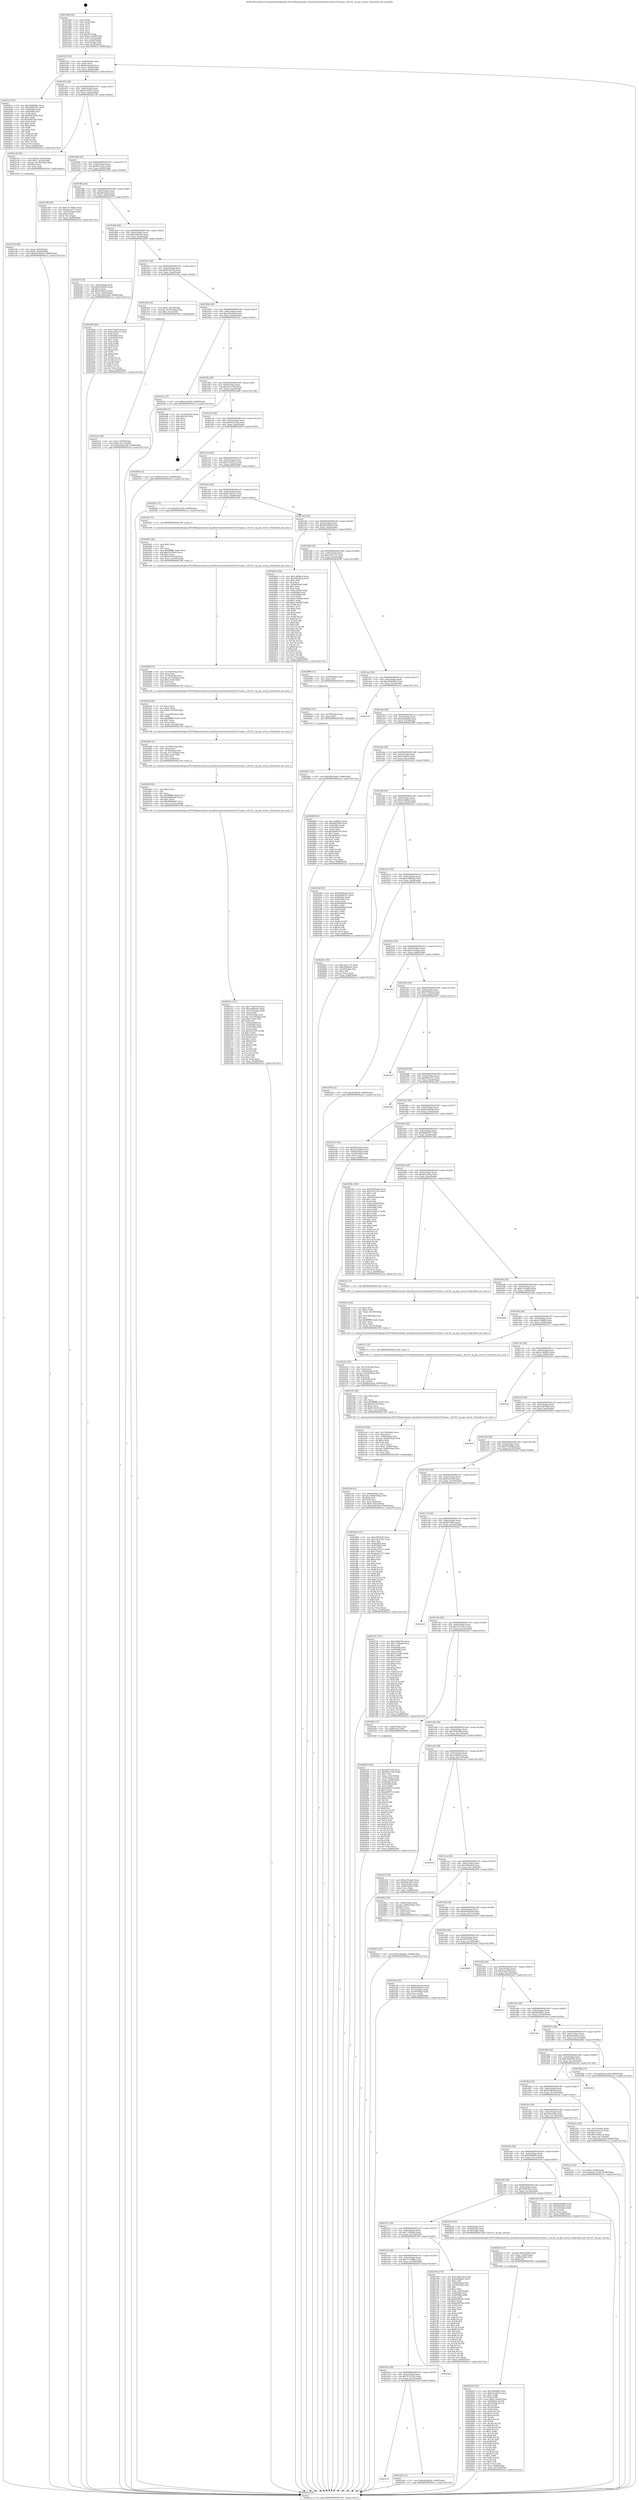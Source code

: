 digraph "0x401900" {
  label = "0x401900 (/mnt/c/Users/mathe/Desktop/tcc/POCII/binaries/extr_linuxdriversnetwirelesstiwl1251main.c_wl1251_op_get_survey_Final-ollvm.out::main(0))"
  labelloc = "t"
  node[shape=record]

  Entry [label="",width=0.3,height=0.3,shape=circle,fillcolor=black,style=filled]
  "0x401932" [label="{
     0x401932 [32]\l
     | [instrs]\l
     &nbsp;&nbsp;0x401932 \<+6\>: mov -0x88(%rbp),%eax\l
     &nbsp;&nbsp;0x401938 \<+2\>: mov %eax,%ecx\l
     &nbsp;&nbsp;0x40193a \<+6\>: sub $0x81abce0a,%ecx\l
     &nbsp;&nbsp;0x401940 \<+6\>: mov %eax,-0x8c(%rbp)\l
     &nbsp;&nbsp;0x401946 \<+6\>: mov %ecx,-0x90(%rbp)\l
     &nbsp;&nbsp;0x40194c \<+6\>: je 00000000004025ce \<main+0xcce\>\l
  }"]
  "0x4025ce" [label="{
     0x4025ce [91]\l
     | [instrs]\l
     &nbsp;&nbsp;0x4025ce \<+5\>: mov $0xc826d9b3,%eax\l
     &nbsp;&nbsp;0x4025d3 \<+5\>: mov $0x599874d1,%ecx\l
     &nbsp;&nbsp;0x4025d8 \<+7\>: mov 0x405064,%edx\l
     &nbsp;&nbsp;0x4025df \<+7\>: mov 0x405068,%esi\l
     &nbsp;&nbsp;0x4025e6 \<+2\>: mov %edx,%edi\l
     &nbsp;&nbsp;0x4025e8 \<+6\>: add $0x26f033da,%edi\l
     &nbsp;&nbsp;0x4025ee \<+3\>: sub $0x1,%edi\l
     &nbsp;&nbsp;0x4025f1 \<+6\>: sub $0x26f033da,%edi\l
     &nbsp;&nbsp;0x4025f7 \<+3\>: imul %edi,%edx\l
     &nbsp;&nbsp;0x4025fa \<+3\>: and $0x1,%edx\l
     &nbsp;&nbsp;0x4025fd \<+3\>: cmp $0x0,%edx\l
     &nbsp;&nbsp;0x402600 \<+4\>: sete %r8b\l
     &nbsp;&nbsp;0x402604 \<+3\>: cmp $0xa,%esi\l
     &nbsp;&nbsp;0x402607 \<+4\>: setl %r9b\l
     &nbsp;&nbsp;0x40260b \<+3\>: mov %r8b,%r10b\l
     &nbsp;&nbsp;0x40260e \<+3\>: and %r9b,%r10b\l
     &nbsp;&nbsp;0x402611 \<+3\>: xor %r9b,%r8b\l
     &nbsp;&nbsp;0x402614 \<+3\>: or %r8b,%r10b\l
     &nbsp;&nbsp;0x402617 \<+4\>: test $0x1,%r10b\l
     &nbsp;&nbsp;0x40261b \<+3\>: cmovne %ecx,%eax\l
     &nbsp;&nbsp;0x40261e \<+6\>: mov %eax,-0x88(%rbp)\l
     &nbsp;&nbsp;0x402624 \<+5\>: jmp 0000000000402cca \<main+0x13ca\>\l
  }"]
  "0x401952" [label="{
     0x401952 [28]\l
     | [instrs]\l
     &nbsp;&nbsp;0x401952 \<+5\>: jmp 0000000000401957 \<main+0x57\>\l
     &nbsp;&nbsp;0x401957 \<+6\>: mov -0x8c(%rbp),%eax\l
     &nbsp;&nbsp;0x40195d \<+5\>: sub $0x81e16173,%eax\l
     &nbsp;&nbsp;0x401962 \<+6\>: mov %eax,-0x94(%rbp)\l
     &nbsp;&nbsp;0x401968 \<+6\>: je 0000000000402126 \<main+0x826\>\l
  }"]
  Exit [label="",width=0.3,height=0.3,shape=circle,fillcolor=black,style=filled,peripheries=2]
  "0x402126" [label="{
     0x402126 [30]\l
     | [instrs]\l
     &nbsp;&nbsp;0x402126 \<+7\>: movl $0x64,-0x50(%rbp)\l
     &nbsp;&nbsp;0x40212d \<+7\>: movl $0x1,-0x54(%rbp)\l
     &nbsp;&nbsp;0x402134 \<+4\>: movslq -0x54(%rbp),%rax\l
     &nbsp;&nbsp;0x402138 \<+4\>: shl $0x4,%rax\l
     &nbsp;&nbsp;0x40213c \<+3\>: mov %rax,%rdi\l
     &nbsp;&nbsp;0x40213f \<+5\>: call 0000000000401050 \<malloc@plt\>\l
     | [calls]\l
     &nbsp;&nbsp;0x401050 \{1\} (unknown)\l
  }"]
  "0x40196e" [label="{
     0x40196e [28]\l
     | [instrs]\l
     &nbsp;&nbsp;0x40196e \<+5\>: jmp 0000000000401973 \<main+0x73\>\l
     &nbsp;&nbsp;0x401973 \<+6\>: mov -0x8c(%rbp),%eax\l
     &nbsp;&nbsp;0x401979 \<+5\>: sub $0x847ee91e,%eax\l
     &nbsp;&nbsp;0x40197e \<+6\>: mov %eax,-0x98(%rbp)\l
     &nbsp;&nbsp;0x401984 \<+6\>: je 0000000000402108 \<main+0x808\>\l
  }"]
  "0x4029b1" [label="{
     0x4029b1 [15]\l
     | [instrs]\l
     &nbsp;&nbsp;0x4029b1 \<+10\>: movl $0x566c2e6b,-0x88(%rbp)\l
     &nbsp;&nbsp;0x4029bb \<+5\>: jmp 0000000000402cca \<main+0x13ca\>\l
  }"]
  "0x402108" [label="{
     0x402108 [30]\l
     | [instrs]\l
     &nbsp;&nbsp;0x402108 \<+5\>: mov $0x75179d65,%eax\l
     &nbsp;&nbsp;0x40210d \<+5\>: mov $0x81e16173,%ecx\l
     &nbsp;&nbsp;0x402112 \<+3\>: mov -0x30(%rbp),%edx\l
     &nbsp;&nbsp;0x402115 \<+3\>: cmp $0x0,%edx\l
     &nbsp;&nbsp;0x402118 \<+3\>: cmove %ecx,%eax\l
     &nbsp;&nbsp;0x40211b \<+6\>: mov %eax,-0x88(%rbp)\l
     &nbsp;&nbsp;0x402121 \<+5\>: jmp 0000000000402cca \<main+0x13ca\>\l
  }"]
  "0x40198a" [label="{
     0x40198a [28]\l
     | [instrs]\l
     &nbsp;&nbsp;0x40198a \<+5\>: jmp 000000000040198f \<main+0x8f\>\l
     &nbsp;&nbsp;0x40198f \<+6\>: mov -0x8c(%rbp),%eax\l
     &nbsp;&nbsp;0x401995 \<+5\>: sub $0x8faacbcb,%eax\l
     &nbsp;&nbsp;0x40199a \<+6\>: mov %eax,-0x9c(%rbp)\l
     &nbsp;&nbsp;0x4019a0 \<+6\>: je 000000000040227f \<main+0x97f\>\l
  }"]
  "0x4029a5" [label="{
     0x4029a5 [12]\l
     | [instrs]\l
     &nbsp;&nbsp;0x4029a5 \<+4\>: mov -0x78(%rbp),%rax\l
     &nbsp;&nbsp;0x4029a9 \<+3\>: mov %rax,%rdi\l
     &nbsp;&nbsp;0x4029ac \<+5\>: call 0000000000401030 \<free@plt\>\l
     | [calls]\l
     &nbsp;&nbsp;0x401030 \{1\} (unknown)\l
  }"]
  "0x40227f" [label="{
     0x40227f [34]\l
     | [instrs]\l
     &nbsp;&nbsp;0x40227f \<+3\>: mov -0x6c(%rbp),%eax\l
     &nbsp;&nbsp;0x402282 \<+5\>: sub $0x4f18fa29,%eax\l
     &nbsp;&nbsp;0x402287 \<+3\>: add $0x1,%eax\l
     &nbsp;&nbsp;0x40228a \<+5\>: add $0x4f18fa29,%eax\l
     &nbsp;&nbsp;0x40228f \<+3\>: mov %eax,-0x6c(%rbp)\l
     &nbsp;&nbsp;0x402292 \<+10\>: movl $0x16b418de,-0x88(%rbp)\l
     &nbsp;&nbsp;0x40229c \<+5\>: jmp 0000000000402cca \<main+0x13ca\>\l
  }"]
  "0x4019a6" [label="{
     0x4019a6 [28]\l
     | [instrs]\l
     &nbsp;&nbsp;0x4019a6 \<+5\>: jmp 00000000004019ab \<main+0xab\>\l
     &nbsp;&nbsp;0x4019ab \<+6\>: mov -0x8c(%rbp),%eax\l
     &nbsp;&nbsp;0x4019b1 \<+5\>: sub $0x9c09dc0c,%eax\l
     &nbsp;&nbsp;0x4019b6 \<+6\>: mov %eax,-0xa0(%rbp)\l
     &nbsp;&nbsp;0x4019bc \<+6\>: je 0000000000402406 \<main+0xb06\>\l
  }"]
  "0x40287a" [label="{
     0x40287a [15]\l
     | [instrs]\l
     &nbsp;&nbsp;0x40287a \<+10\>: movl $0xcb4ba0da,-0x88(%rbp)\l
     &nbsp;&nbsp;0x402884 \<+5\>: jmp 0000000000402cca \<main+0x13ca\>\l
  }"]
  "0x402406" [label="{
     0x402406 [86]\l
     | [instrs]\l
     &nbsp;&nbsp;0x402406 \<+5\>: mov $0x776e6558,%eax\l
     &nbsp;&nbsp;0x40240b \<+5\>: mov $0xb22de1e3,%ecx\l
     &nbsp;&nbsp;0x402410 \<+2\>: xor %edx,%edx\l
     &nbsp;&nbsp;0x402412 \<+7\>: mov 0x405064,%esi\l
     &nbsp;&nbsp;0x402419 \<+7\>: mov 0x405068,%edi\l
     &nbsp;&nbsp;0x402420 \<+3\>: sub $0x1,%edx\l
     &nbsp;&nbsp;0x402423 \<+3\>: mov %esi,%r8d\l
     &nbsp;&nbsp;0x402426 \<+3\>: add %edx,%r8d\l
     &nbsp;&nbsp;0x402429 \<+4\>: imul %r8d,%esi\l
     &nbsp;&nbsp;0x40242d \<+3\>: and $0x1,%esi\l
     &nbsp;&nbsp;0x402430 \<+3\>: cmp $0x0,%esi\l
     &nbsp;&nbsp;0x402433 \<+4\>: sete %r9b\l
     &nbsp;&nbsp;0x402437 \<+3\>: cmp $0xa,%edi\l
     &nbsp;&nbsp;0x40243a \<+4\>: setl %r10b\l
     &nbsp;&nbsp;0x40243e \<+3\>: mov %r9b,%r11b\l
     &nbsp;&nbsp;0x402441 \<+3\>: and %r10b,%r11b\l
     &nbsp;&nbsp;0x402444 \<+3\>: xor %r10b,%r9b\l
     &nbsp;&nbsp;0x402447 \<+3\>: or %r9b,%r11b\l
     &nbsp;&nbsp;0x40244a \<+4\>: test $0x1,%r11b\l
     &nbsp;&nbsp;0x40244e \<+3\>: cmovne %ecx,%eax\l
     &nbsp;&nbsp;0x402451 \<+6\>: mov %eax,-0x88(%rbp)\l
     &nbsp;&nbsp;0x402457 \<+5\>: jmp 0000000000402cca \<main+0x13ca\>\l
  }"]
  "0x4019c2" [label="{
     0x4019c2 [28]\l
     | [instrs]\l
     &nbsp;&nbsp;0x4019c2 \<+5\>: jmp 00000000004019c7 \<main+0xc7\>\l
     &nbsp;&nbsp;0x4019c7 \<+6\>: mov -0x8c(%rbp),%eax\l
     &nbsp;&nbsp;0x4019cd \<+5\>: sub $0x9f2ed750,%eax\l
     &nbsp;&nbsp;0x4019d2 \<+6\>: mov %eax,-0xa4(%rbp)\l
     &nbsp;&nbsp;0x4019d8 \<+6\>: je 00000000004023ba \<main+0xaba\>\l
  }"]
  "0x402650" [label="{
     0x402650 [162]\l
     | [instrs]\l
     &nbsp;&nbsp;0x402650 \<+5\>: mov $0xc826d9b3,%esi\l
     &nbsp;&nbsp;0x402655 \<+5\>: mov $0xb10a4416,%ecx\l
     &nbsp;&nbsp;0x40265a \<+3\>: mov $0x1,%r8b\l
     &nbsp;&nbsp;0x40265d \<+3\>: xor %r9d,%r9d\l
     &nbsp;&nbsp;0x402660 \<+10\>: movl $0x0,-0x84(%rbp)\l
     &nbsp;&nbsp;0x40266a \<+8\>: mov 0x405064,%r10d\l
     &nbsp;&nbsp;0x402672 \<+8\>: mov 0x405068,%r11d\l
     &nbsp;&nbsp;0x40267a \<+4\>: sub $0x1,%r9d\l
     &nbsp;&nbsp;0x40267e \<+3\>: mov %r10d,%ebx\l
     &nbsp;&nbsp;0x402681 \<+3\>: add %r9d,%ebx\l
     &nbsp;&nbsp;0x402684 \<+4\>: imul %ebx,%r10d\l
     &nbsp;&nbsp;0x402688 \<+4\>: and $0x1,%r10d\l
     &nbsp;&nbsp;0x40268c \<+4\>: cmp $0x0,%r10d\l
     &nbsp;&nbsp;0x402690 \<+4\>: sete %r14b\l
     &nbsp;&nbsp;0x402694 \<+4\>: cmp $0xa,%r11d\l
     &nbsp;&nbsp;0x402698 \<+4\>: setl %r15b\l
     &nbsp;&nbsp;0x40269c \<+3\>: mov %r14b,%r12b\l
     &nbsp;&nbsp;0x40269f \<+4\>: xor $0xff,%r12b\l
     &nbsp;&nbsp;0x4026a3 \<+3\>: mov %r15b,%r13b\l
     &nbsp;&nbsp;0x4026a6 \<+4\>: xor $0xff,%r13b\l
     &nbsp;&nbsp;0x4026aa \<+4\>: xor $0x1,%r8b\l
     &nbsp;&nbsp;0x4026ae \<+3\>: mov %r12b,%dl\l
     &nbsp;&nbsp;0x4026b1 \<+3\>: and $0xff,%dl\l
     &nbsp;&nbsp;0x4026b4 \<+3\>: and %r8b,%r14b\l
     &nbsp;&nbsp;0x4026b7 \<+3\>: mov %r13b,%dil\l
     &nbsp;&nbsp;0x4026ba \<+4\>: and $0xff,%dil\l
     &nbsp;&nbsp;0x4026be \<+3\>: and %r8b,%r15b\l
     &nbsp;&nbsp;0x4026c1 \<+3\>: or %r14b,%dl\l
     &nbsp;&nbsp;0x4026c4 \<+3\>: or %r15b,%dil\l
     &nbsp;&nbsp;0x4026c7 \<+3\>: xor %dil,%dl\l
     &nbsp;&nbsp;0x4026ca \<+3\>: or %r13b,%r12b\l
     &nbsp;&nbsp;0x4026cd \<+4\>: xor $0xff,%r12b\l
     &nbsp;&nbsp;0x4026d1 \<+4\>: or $0x1,%r8b\l
     &nbsp;&nbsp;0x4026d5 \<+3\>: and %r8b,%r12b\l
     &nbsp;&nbsp;0x4026d8 \<+3\>: or %r12b,%dl\l
     &nbsp;&nbsp;0x4026db \<+3\>: test $0x1,%dl\l
     &nbsp;&nbsp;0x4026de \<+3\>: cmovne %ecx,%esi\l
     &nbsp;&nbsp;0x4026e1 \<+6\>: mov %esi,-0x88(%rbp)\l
     &nbsp;&nbsp;0x4026e7 \<+6\>: mov %eax,-0x170(%rbp)\l
     &nbsp;&nbsp;0x4026ed \<+5\>: jmp 0000000000402cca \<main+0x13ca\>\l
  }"]
  "0x4023ba" [label="{
     0x4023ba [20]\l
     | [instrs]\l
     &nbsp;&nbsp;0x4023ba \<+7\>: movl $0x1,-0x70(%rbp)\l
     &nbsp;&nbsp;0x4023c1 \<+4\>: movslq -0x70(%rbp),%rax\l
     &nbsp;&nbsp;0x4023c5 \<+4\>: imul $0xc,%rax,%rdi\l
     &nbsp;&nbsp;0x4023c9 \<+5\>: call 0000000000401050 \<malloc@plt\>\l
     | [calls]\l
     &nbsp;&nbsp;0x401050 \{1\} (unknown)\l
  }"]
  "0x4019de" [label="{
     0x4019de [28]\l
     | [instrs]\l
     &nbsp;&nbsp;0x4019de \<+5\>: jmp 00000000004019e3 \<main+0xe3\>\l
     &nbsp;&nbsp;0x4019e3 \<+6\>: mov -0x8c(%rbp),%eax\l
     &nbsp;&nbsp;0x4019e9 \<+5\>: sub $0xa291daa0,%eax\l
     &nbsp;&nbsp;0x4019ee \<+6\>: mov %eax,-0xa8(%rbp)\l
     &nbsp;&nbsp;0x4019f4 \<+6\>: je 00000000004022a1 \<main+0x9a1\>\l
  }"]
  "0x402639" [label="{
     0x402639 [23]\l
     | [instrs]\l
     &nbsp;&nbsp;0x402639 \<+10\>: movabs $0x4030b6,%rdi\l
     &nbsp;&nbsp;0x402643 \<+3\>: mov %eax,-0x80(%rbp)\l
     &nbsp;&nbsp;0x402646 \<+3\>: mov -0x80(%rbp),%esi\l
     &nbsp;&nbsp;0x402649 \<+2\>: mov $0x0,%al\l
     &nbsp;&nbsp;0x40264b \<+5\>: call 0000000000401040 \<printf@plt\>\l
     | [calls]\l
     &nbsp;&nbsp;0x401040 \{1\} (unknown)\l
  }"]
  "0x4022a1" [label="{
     0x4022a1 [15]\l
     | [instrs]\l
     &nbsp;&nbsp;0x4022a1 \<+10\>: movl $0xcdcefa03,-0x88(%rbp)\l
     &nbsp;&nbsp;0x4022ab \<+5\>: jmp 0000000000402cca \<main+0x13ca\>\l
  }"]
  "0x4019fa" [label="{
     0x4019fa [28]\l
     | [instrs]\l
     &nbsp;&nbsp;0x4019fa \<+5\>: jmp 00000000004019ff \<main+0xff\>\l
     &nbsp;&nbsp;0x4019ff \<+6\>: mov -0x8c(%rbp),%eax\l
     &nbsp;&nbsp;0x401a05 \<+5\>: sub $0xa4111a58,%eax\l
     &nbsp;&nbsp;0x401a0a \<+6\>: mov %eax,-0xac(%rbp)\l
     &nbsp;&nbsp;0x401a10 \<+6\>: je 0000000000402ad8 \<main+0x11d8\>\l
  }"]
  "0x40251e" [label="{
     0x40251e [127]\l
     | [instrs]\l
     &nbsp;&nbsp;0x40251e \<+5\>: mov $0x776e6558,%ecx\l
     &nbsp;&nbsp;0x402523 \<+5\>: mov $0xce880ee0,%edx\l
     &nbsp;&nbsp;0x402528 \<+7\>: mov -0x16c(%rbp),%r8d\l
     &nbsp;&nbsp;0x40252f \<+4\>: imul %eax,%r8d\l
     &nbsp;&nbsp;0x402533 \<+4\>: mov -0x78(%rbp),%rsi\l
     &nbsp;&nbsp;0x402537 \<+4\>: movslq -0x7c(%rbp),%rdi\l
     &nbsp;&nbsp;0x40253b \<+4\>: imul $0xc,%rdi,%rdi\l
     &nbsp;&nbsp;0x40253f \<+3\>: add %rdi,%rsi\l
     &nbsp;&nbsp;0x402542 \<+4\>: mov %r8d,0x8(%rsi)\l
     &nbsp;&nbsp;0x402546 \<+7\>: mov 0x405064,%eax\l
     &nbsp;&nbsp;0x40254d \<+8\>: mov 0x405068,%r8d\l
     &nbsp;&nbsp;0x402555 \<+3\>: mov %eax,%r9d\l
     &nbsp;&nbsp;0x402558 \<+7\>: sub $0x24f12953,%r9d\l
     &nbsp;&nbsp;0x40255f \<+4\>: sub $0x1,%r9d\l
     &nbsp;&nbsp;0x402563 \<+7\>: add $0x24f12953,%r9d\l
     &nbsp;&nbsp;0x40256a \<+4\>: imul %r9d,%eax\l
     &nbsp;&nbsp;0x40256e \<+3\>: and $0x1,%eax\l
     &nbsp;&nbsp;0x402571 \<+3\>: cmp $0x0,%eax\l
     &nbsp;&nbsp;0x402574 \<+4\>: sete %r10b\l
     &nbsp;&nbsp;0x402578 \<+4\>: cmp $0xa,%r8d\l
     &nbsp;&nbsp;0x40257c \<+4\>: setl %r11b\l
     &nbsp;&nbsp;0x402580 \<+3\>: mov %r10b,%bl\l
     &nbsp;&nbsp;0x402583 \<+3\>: and %r11b,%bl\l
     &nbsp;&nbsp;0x402586 \<+3\>: xor %r11b,%r10b\l
     &nbsp;&nbsp;0x402589 \<+3\>: or %r10b,%bl\l
     &nbsp;&nbsp;0x40258c \<+3\>: test $0x1,%bl\l
     &nbsp;&nbsp;0x40258f \<+3\>: cmovne %edx,%ecx\l
     &nbsp;&nbsp;0x402592 \<+6\>: mov %ecx,-0x88(%rbp)\l
     &nbsp;&nbsp;0x402598 \<+5\>: jmp 0000000000402cca \<main+0x13ca\>\l
  }"]
  "0x402ad8" [label="{
     0x402ad8 [21]\l
     | [instrs]\l
     &nbsp;&nbsp;0x402ad8 \<+3\>: mov -0x38(%rbp),%eax\l
     &nbsp;&nbsp;0x402adb \<+7\>: add $0x168,%rsp\l
     &nbsp;&nbsp;0x402ae2 \<+1\>: pop %rbx\l
     &nbsp;&nbsp;0x402ae3 \<+2\>: pop %r12\l
     &nbsp;&nbsp;0x402ae5 \<+2\>: pop %r13\l
     &nbsp;&nbsp;0x402ae7 \<+2\>: pop %r14\l
     &nbsp;&nbsp;0x402ae9 \<+2\>: pop %r15\l
     &nbsp;&nbsp;0x402aeb \<+1\>: pop %rbp\l
     &nbsp;&nbsp;0x402aec \<+1\>: ret\l
  }"]
  "0x401a16" [label="{
     0x401a16 [28]\l
     | [instrs]\l
     &nbsp;&nbsp;0x401a16 \<+5\>: jmp 0000000000401a1b \<main+0x11b\>\l
     &nbsp;&nbsp;0x401a1b \<+6\>: mov -0x8c(%rbp),%eax\l
     &nbsp;&nbsp;0x401a21 \<+5\>: sub $0xb0ae724e,%eax\l
     &nbsp;&nbsp;0x401a26 \<+6\>: mov %eax,-0xb0(%rbp)\l
     &nbsp;&nbsp;0x401a2c \<+6\>: je 00000000004020f9 \<main+0x7f9\>\l
  }"]
  "0x4024f6" [label="{
     0x4024f6 [40]\l
     | [instrs]\l
     &nbsp;&nbsp;0x4024f6 \<+5\>: mov $0x2,%ecx\l
     &nbsp;&nbsp;0x4024fb \<+1\>: cltd\l
     &nbsp;&nbsp;0x4024fc \<+2\>: idiv %ecx\l
     &nbsp;&nbsp;0x4024fe \<+6\>: imul $0xfffffffe,%edx,%ecx\l
     &nbsp;&nbsp;0x402504 \<+6\>: add $0x9b86a897,%ecx\l
     &nbsp;&nbsp;0x40250a \<+3\>: add $0x1,%ecx\l
     &nbsp;&nbsp;0x40250d \<+6\>: sub $0x9b86a897,%ecx\l
     &nbsp;&nbsp;0x402513 \<+6\>: mov %ecx,-0x16c(%rbp)\l
     &nbsp;&nbsp;0x402519 \<+5\>: call 0000000000401160 \<next_i\>\l
     | [calls]\l
     &nbsp;&nbsp;0x401160 \{1\} (/mnt/c/Users/mathe/Desktop/tcc/POCII/binaries/extr_linuxdriversnetwirelesstiwl1251main.c_wl1251_op_get_survey_Final-ollvm.out::next_i)\l
  }"]
  "0x4020f9" [label="{
     0x4020f9 [15]\l
     | [instrs]\l
     &nbsp;&nbsp;0x4020f9 \<+10\>: movl $0x847ee91e,-0x88(%rbp)\l
     &nbsp;&nbsp;0x402103 \<+5\>: jmp 0000000000402cca \<main+0x13ca\>\l
  }"]
  "0x401a32" [label="{
     0x401a32 [28]\l
     | [instrs]\l
     &nbsp;&nbsp;0x401a32 \<+5\>: jmp 0000000000401a37 \<main+0x137\>\l
     &nbsp;&nbsp;0x401a37 \<+6\>: mov -0x8c(%rbp),%eax\l
     &nbsp;&nbsp;0x401a3d \<+5\>: sub $0xb10a4416,%eax\l
     &nbsp;&nbsp;0x401a42 \<+6\>: mov %eax,-0xb4(%rbp)\l
     &nbsp;&nbsp;0x401a48 \<+6\>: je 00000000004026f2 \<main+0xdf2\>\l
  }"]
  "0x4024d6" [label="{
     0x4024d6 [32]\l
     | [instrs]\l
     &nbsp;&nbsp;0x4024d6 \<+6\>: mov -0x168(%rbp),%ecx\l
     &nbsp;&nbsp;0x4024dc \<+3\>: imul %eax,%ecx\l
     &nbsp;&nbsp;0x4024df \<+4\>: mov -0x78(%rbp),%rsi\l
     &nbsp;&nbsp;0x4024e3 \<+4\>: movslq -0x7c(%rbp),%rdi\l
     &nbsp;&nbsp;0x4024e7 \<+4\>: imul $0xc,%rdi,%rdi\l
     &nbsp;&nbsp;0x4024eb \<+3\>: add %rdi,%rsi\l
     &nbsp;&nbsp;0x4024ee \<+3\>: mov %ecx,0x4(%rsi)\l
     &nbsp;&nbsp;0x4024f1 \<+5\>: call 0000000000401160 \<next_i\>\l
     | [calls]\l
     &nbsp;&nbsp;0x401160 \{1\} (/mnt/c/Users/mathe/Desktop/tcc/POCII/binaries/extr_linuxdriversnetwirelesstiwl1251main.c_wl1251_op_get_survey_Final-ollvm.out::next_i)\l
  }"]
  "0x4026f2" [label="{
     0x4026f2 [15]\l
     | [instrs]\l
     &nbsp;&nbsp;0x4026f2 \<+10\>: movl $0xf524c50f,-0x88(%rbp)\l
     &nbsp;&nbsp;0x4026fc \<+5\>: jmp 0000000000402cca \<main+0x13ca\>\l
  }"]
  "0x401a4e" [label="{
     0x401a4e [28]\l
     | [instrs]\l
     &nbsp;&nbsp;0x401a4e \<+5\>: jmp 0000000000401a53 \<main+0x153\>\l
     &nbsp;&nbsp;0x401a53 \<+6\>: mov -0x8c(%rbp),%eax\l
     &nbsp;&nbsp;0x401a59 \<+5\>: sub $0xb22de1e3,%eax\l
     &nbsp;&nbsp;0x401a5e \<+6\>: mov %eax,-0xb8(%rbp)\l
     &nbsp;&nbsp;0x401a64 \<+6\>: je 000000000040245c \<main+0xb5c\>\l
  }"]
  "0x4024a8" [label="{
     0x4024a8 [46]\l
     | [instrs]\l
     &nbsp;&nbsp;0x4024a8 \<+2\>: xor %ecx,%ecx\l
     &nbsp;&nbsp;0x4024aa \<+5\>: mov $0x2,%edx\l
     &nbsp;&nbsp;0x4024af \<+6\>: mov %edx,-0x164(%rbp)\l
     &nbsp;&nbsp;0x4024b5 \<+1\>: cltd\l
     &nbsp;&nbsp;0x4024b6 \<+7\>: mov -0x164(%rbp),%r8d\l
     &nbsp;&nbsp;0x4024bd \<+3\>: idiv %r8d\l
     &nbsp;&nbsp;0x4024c0 \<+6\>: imul $0xfffffffe,%edx,%edx\l
     &nbsp;&nbsp;0x4024c6 \<+3\>: sub $0x1,%ecx\l
     &nbsp;&nbsp;0x4024c9 \<+2\>: sub %ecx,%edx\l
     &nbsp;&nbsp;0x4024cb \<+6\>: mov %edx,-0x168(%rbp)\l
     &nbsp;&nbsp;0x4024d1 \<+5\>: call 0000000000401160 \<next_i\>\l
     | [calls]\l
     &nbsp;&nbsp;0x401160 \{1\} (/mnt/c/Users/mathe/Desktop/tcc/POCII/binaries/extr_linuxdriversnetwirelesstiwl1251main.c_wl1251_op_get_survey_Final-ollvm.out::next_i)\l
  }"]
  "0x40245c" [label="{
     0x40245c [5]\l
     | [instrs]\l
     &nbsp;&nbsp;0x40245c \<+5\>: call 0000000000401160 \<next_i\>\l
     | [calls]\l
     &nbsp;&nbsp;0x401160 \{1\} (/mnt/c/Users/mathe/Desktop/tcc/POCII/binaries/extr_linuxdriversnetwirelesstiwl1251main.c_wl1251_op_get_survey_Final-ollvm.out::next_i)\l
  }"]
  "0x401a6a" [label="{
     0x401a6a [28]\l
     | [instrs]\l
     &nbsp;&nbsp;0x401a6a \<+5\>: jmp 0000000000401a6f \<main+0x16f\>\l
     &nbsp;&nbsp;0x401a6f \<+6\>: mov -0x8c(%rbp),%eax\l
     &nbsp;&nbsp;0x401a75 \<+5\>: sub $0xb9f25069,%eax\l
     &nbsp;&nbsp;0x401a7a \<+6\>: mov %eax,-0xbc(%rbp)\l
     &nbsp;&nbsp;0x401a80 \<+6\>: je 00000000004028e4 \<main+0xfe4\>\l
  }"]
  "0x402489" [label="{
     0x402489 [31]\l
     | [instrs]\l
     &nbsp;&nbsp;0x402489 \<+6\>: mov -0x160(%rbp),%ecx\l
     &nbsp;&nbsp;0x40248f \<+3\>: imul %eax,%ecx\l
     &nbsp;&nbsp;0x402492 \<+4\>: mov -0x78(%rbp),%rsi\l
     &nbsp;&nbsp;0x402496 \<+4\>: movslq -0x7c(%rbp),%rdi\l
     &nbsp;&nbsp;0x40249a \<+4\>: imul $0xc,%rdi,%rdi\l
     &nbsp;&nbsp;0x40249e \<+3\>: add %rdi,%rsi\l
     &nbsp;&nbsp;0x4024a1 \<+2\>: mov %ecx,(%rsi)\l
     &nbsp;&nbsp;0x4024a3 \<+5\>: call 0000000000401160 \<next_i\>\l
     | [calls]\l
     &nbsp;&nbsp;0x401160 \{1\} (/mnt/c/Users/mathe/Desktop/tcc/POCII/binaries/extr_linuxdriversnetwirelesstiwl1251main.c_wl1251_op_get_survey_Final-ollvm.out::next_i)\l
  }"]
  "0x4028e4" [label="{
     0x4028e4 [166]\l
     | [instrs]\l
     &nbsp;&nbsp;0x4028e4 \<+5\>: mov $0x1abf9bc4,%eax\l
     &nbsp;&nbsp;0x4028e9 \<+5\>: mov $0x4ebc8acd,%ecx\l
     &nbsp;&nbsp;0x4028ee \<+2\>: mov $0x1,%dl\l
     &nbsp;&nbsp;0x4028f0 \<+2\>: xor %esi,%esi\l
     &nbsp;&nbsp;0x4028f2 \<+6\>: mov -0x84(%rbp),%edi\l
     &nbsp;&nbsp;0x4028f8 \<+3\>: sub $0x1,%esi\l
     &nbsp;&nbsp;0x4028fb \<+2\>: sub %esi,%edi\l
     &nbsp;&nbsp;0x4028fd \<+6\>: mov %edi,-0x84(%rbp)\l
     &nbsp;&nbsp;0x402903 \<+7\>: mov 0x405064,%esi\l
     &nbsp;&nbsp;0x40290a \<+7\>: mov 0x405068,%edi\l
     &nbsp;&nbsp;0x402911 \<+3\>: mov %esi,%r8d\l
     &nbsp;&nbsp;0x402914 \<+7\>: sub $0xce78e80d,%r8d\l
     &nbsp;&nbsp;0x40291b \<+4\>: sub $0x1,%r8d\l
     &nbsp;&nbsp;0x40291f \<+7\>: add $0xce78e80d,%r8d\l
     &nbsp;&nbsp;0x402926 \<+4\>: imul %r8d,%esi\l
     &nbsp;&nbsp;0x40292a \<+3\>: and $0x1,%esi\l
     &nbsp;&nbsp;0x40292d \<+3\>: cmp $0x0,%esi\l
     &nbsp;&nbsp;0x402930 \<+4\>: sete %r9b\l
     &nbsp;&nbsp;0x402934 \<+3\>: cmp $0xa,%edi\l
     &nbsp;&nbsp;0x402937 \<+4\>: setl %r10b\l
     &nbsp;&nbsp;0x40293b \<+3\>: mov %r9b,%r11b\l
     &nbsp;&nbsp;0x40293e \<+4\>: xor $0xff,%r11b\l
     &nbsp;&nbsp;0x402942 \<+3\>: mov %r10b,%bl\l
     &nbsp;&nbsp;0x402945 \<+3\>: xor $0xff,%bl\l
     &nbsp;&nbsp;0x402948 \<+3\>: xor $0x0,%dl\l
     &nbsp;&nbsp;0x40294b \<+3\>: mov %r11b,%r14b\l
     &nbsp;&nbsp;0x40294e \<+4\>: and $0x0,%r14b\l
     &nbsp;&nbsp;0x402952 \<+3\>: and %dl,%r9b\l
     &nbsp;&nbsp;0x402955 \<+3\>: mov %bl,%r15b\l
     &nbsp;&nbsp;0x402958 \<+4\>: and $0x0,%r15b\l
     &nbsp;&nbsp;0x40295c \<+3\>: and %dl,%r10b\l
     &nbsp;&nbsp;0x40295f \<+3\>: or %r9b,%r14b\l
     &nbsp;&nbsp;0x402962 \<+3\>: or %r10b,%r15b\l
     &nbsp;&nbsp;0x402965 \<+3\>: xor %r15b,%r14b\l
     &nbsp;&nbsp;0x402968 \<+3\>: or %bl,%r11b\l
     &nbsp;&nbsp;0x40296b \<+4\>: xor $0xff,%r11b\l
     &nbsp;&nbsp;0x40296f \<+3\>: or $0x0,%dl\l
     &nbsp;&nbsp;0x402972 \<+3\>: and %dl,%r11b\l
     &nbsp;&nbsp;0x402975 \<+3\>: or %r11b,%r14b\l
     &nbsp;&nbsp;0x402978 \<+4\>: test $0x1,%r14b\l
     &nbsp;&nbsp;0x40297c \<+3\>: cmovne %ecx,%eax\l
     &nbsp;&nbsp;0x40297f \<+6\>: mov %eax,-0x88(%rbp)\l
     &nbsp;&nbsp;0x402985 \<+5\>: jmp 0000000000402cca \<main+0x13ca\>\l
  }"]
  "0x401a86" [label="{
     0x401a86 [28]\l
     | [instrs]\l
     &nbsp;&nbsp;0x401a86 \<+5\>: jmp 0000000000401a8b \<main+0x18b\>\l
     &nbsp;&nbsp;0x401a8b \<+6\>: mov -0x8c(%rbp),%eax\l
     &nbsp;&nbsp;0x401a91 \<+5\>: sub $0xc32e1131,%eax\l
     &nbsp;&nbsp;0x401a96 \<+6\>: mov %eax,-0xc0(%rbp)\l
     &nbsp;&nbsp;0x401a9c \<+6\>: je 0000000000402999 \<main+0x1099\>\l
  }"]
  "0x402461" [label="{
     0x402461 [40]\l
     | [instrs]\l
     &nbsp;&nbsp;0x402461 \<+5\>: mov $0x2,%ecx\l
     &nbsp;&nbsp;0x402466 \<+1\>: cltd\l
     &nbsp;&nbsp;0x402467 \<+2\>: idiv %ecx\l
     &nbsp;&nbsp;0x402469 \<+6\>: imul $0xfffffffe,%edx,%ecx\l
     &nbsp;&nbsp;0x40246f \<+6\>: add $0x624550c8,%ecx\l
     &nbsp;&nbsp;0x402475 \<+3\>: add $0x1,%ecx\l
     &nbsp;&nbsp;0x402478 \<+6\>: sub $0x624550c8,%ecx\l
     &nbsp;&nbsp;0x40247e \<+6\>: mov %ecx,-0x160(%rbp)\l
     &nbsp;&nbsp;0x402484 \<+5\>: call 0000000000401160 \<next_i\>\l
     | [calls]\l
     &nbsp;&nbsp;0x401160 \{1\} (/mnt/c/Users/mathe/Desktop/tcc/POCII/binaries/extr_linuxdriversnetwirelesstiwl1251main.c_wl1251_op_get_survey_Final-ollvm.out::next_i)\l
  }"]
  "0x402999" [label="{
     0x402999 [12]\l
     | [instrs]\l
     &nbsp;&nbsp;0x402999 \<+4\>: mov -0x60(%rbp),%rax\l
     &nbsp;&nbsp;0x40299d \<+3\>: mov %rax,%rdi\l
     &nbsp;&nbsp;0x4029a0 \<+5\>: call 0000000000401030 \<free@plt\>\l
     | [calls]\l
     &nbsp;&nbsp;0x401030 \{1\} (unknown)\l
  }"]
  "0x401aa2" [label="{
     0x401aa2 [28]\l
     | [instrs]\l
     &nbsp;&nbsp;0x401aa2 \<+5\>: jmp 0000000000401aa7 \<main+0x1a7\>\l
     &nbsp;&nbsp;0x401aa7 \<+6\>: mov -0x8c(%rbp),%eax\l
     &nbsp;&nbsp;0x401aad \<+5\>: sub $0xc826d9b3,%eax\l
     &nbsp;&nbsp;0x401ab2 \<+6\>: mov %eax,-0xc4(%rbp)\l
     &nbsp;&nbsp;0x401ab8 \<+6\>: je 0000000000402c3e \<main+0x133e\>\l
  }"]
  "0x4023ce" [label="{
     0x4023ce [26]\l
     | [instrs]\l
     &nbsp;&nbsp;0x4023ce \<+4\>: mov %rax,-0x78(%rbp)\l
     &nbsp;&nbsp;0x4023d2 \<+7\>: movl $0x0,-0x7c(%rbp)\l
     &nbsp;&nbsp;0x4023d9 \<+10\>: movl $0x200ad168,-0x88(%rbp)\l
     &nbsp;&nbsp;0x4023e3 \<+5\>: jmp 0000000000402cca \<main+0x13ca\>\l
  }"]
  "0x402c3e" [label="{
     0x402c3e\l
  }", style=dashed]
  "0x401abe" [label="{
     0x401abe [28]\l
     | [instrs]\l
     &nbsp;&nbsp;0x401abe \<+5\>: jmp 0000000000401ac3 \<main+0x1c3\>\l
     &nbsp;&nbsp;0x401ac3 \<+6\>: mov -0x8c(%rbp),%eax\l
     &nbsp;&nbsp;0x401ac9 \<+5\>: sub $0xcb4ba0da,%eax\l
     &nbsp;&nbsp;0x401ace \<+6\>: mov %eax,-0xc8(%rbp)\l
     &nbsp;&nbsp;0x401ad4 \<+6\>: je 0000000000402889 \<main+0xf89\>\l
  }"]
  "0x401e76" [label="{
     0x401e76\l
  }", style=dashed]
  "0x402889" [label="{
     0x402889 [91]\l
     | [instrs]\l
     &nbsp;&nbsp;0x402889 \<+5\>: mov $0x1abf9bc4,%eax\l
     &nbsp;&nbsp;0x40288e \<+5\>: mov $0xb9f25069,%ecx\l
     &nbsp;&nbsp;0x402893 \<+7\>: mov 0x405064,%edx\l
     &nbsp;&nbsp;0x40289a \<+7\>: mov 0x405068,%esi\l
     &nbsp;&nbsp;0x4028a1 \<+2\>: mov %edx,%edi\l
     &nbsp;&nbsp;0x4028a3 \<+6\>: add $0x3db6b705,%edi\l
     &nbsp;&nbsp;0x4028a9 \<+3\>: sub $0x1,%edi\l
     &nbsp;&nbsp;0x4028ac \<+6\>: sub $0x3db6b705,%edi\l
     &nbsp;&nbsp;0x4028b2 \<+3\>: imul %edi,%edx\l
     &nbsp;&nbsp;0x4028b5 \<+3\>: and $0x1,%edx\l
     &nbsp;&nbsp;0x4028b8 \<+3\>: cmp $0x0,%edx\l
     &nbsp;&nbsp;0x4028bb \<+4\>: sete %r8b\l
     &nbsp;&nbsp;0x4028bf \<+3\>: cmp $0xa,%esi\l
     &nbsp;&nbsp;0x4028c2 \<+4\>: setl %r9b\l
     &nbsp;&nbsp;0x4028c6 \<+3\>: mov %r8b,%r10b\l
     &nbsp;&nbsp;0x4028c9 \<+3\>: and %r9b,%r10b\l
     &nbsp;&nbsp;0x4028cc \<+3\>: xor %r9b,%r8b\l
     &nbsp;&nbsp;0x4028cf \<+3\>: or %r8b,%r10b\l
     &nbsp;&nbsp;0x4028d2 \<+4\>: test $0x1,%r10b\l
     &nbsp;&nbsp;0x4028d6 \<+3\>: cmovne %ecx,%eax\l
     &nbsp;&nbsp;0x4028d9 \<+6\>: mov %eax,-0x88(%rbp)\l
     &nbsp;&nbsp;0x4028df \<+5\>: jmp 0000000000402cca \<main+0x13ca\>\l
  }"]
  "0x401ada" [label="{
     0x401ada [28]\l
     | [instrs]\l
     &nbsp;&nbsp;0x401ada \<+5\>: jmp 0000000000401adf \<main+0x1df\>\l
     &nbsp;&nbsp;0x401adf \<+6\>: mov -0x8c(%rbp),%eax\l
     &nbsp;&nbsp;0x401ae5 \<+5\>: sub $0xcdcefa03,%eax\l
     &nbsp;&nbsp;0x401aea \<+6\>: mov %eax,-0xcc(%rbp)\l
     &nbsp;&nbsp;0x401af0 \<+6\>: je 00000000004022b0 \<main+0x9b0\>\l
  }"]
  "0x4023ab" [label="{
     0x4023ab [15]\l
     | [instrs]\l
     &nbsp;&nbsp;0x4023ab \<+10\>: movl $0xda63bd3b,-0x88(%rbp)\l
     &nbsp;&nbsp;0x4023b5 \<+5\>: jmp 0000000000402cca \<main+0x13ca\>\l
  }"]
  "0x4022b0" [label="{
     0x4022b0 [91]\l
     | [instrs]\l
     &nbsp;&nbsp;0x4022b0 \<+5\>: mov $0xd7892ea4,%eax\l
     &nbsp;&nbsp;0x4022b5 \<+5\>: mov $0xddb99197,%ecx\l
     &nbsp;&nbsp;0x4022ba \<+7\>: mov 0x405064,%edx\l
     &nbsp;&nbsp;0x4022c1 \<+7\>: mov 0x405068,%esi\l
     &nbsp;&nbsp;0x4022c8 \<+2\>: mov %edx,%edi\l
     &nbsp;&nbsp;0x4022ca \<+6\>: add $0x64fa8928,%edi\l
     &nbsp;&nbsp;0x4022d0 \<+3\>: sub $0x1,%edi\l
     &nbsp;&nbsp;0x4022d3 \<+6\>: sub $0x64fa8928,%edi\l
     &nbsp;&nbsp;0x4022d9 \<+3\>: imul %edi,%edx\l
     &nbsp;&nbsp;0x4022dc \<+3\>: and $0x1,%edx\l
     &nbsp;&nbsp;0x4022df \<+3\>: cmp $0x0,%edx\l
     &nbsp;&nbsp;0x4022e2 \<+4\>: sete %r8b\l
     &nbsp;&nbsp;0x4022e6 \<+3\>: cmp $0xa,%esi\l
     &nbsp;&nbsp;0x4022e9 \<+4\>: setl %r9b\l
     &nbsp;&nbsp;0x4022ed \<+3\>: mov %r8b,%r10b\l
     &nbsp;&nbsp;0x4022f0 \<+3\>: and %r9b,%r10b\l
     &nbsp;&nbsp;0x4022f3 \<+3\>: xor %r9b,%r8b\l
     &nbsp;&nbsp;0x4022f6 \<+3\>: or %r8b,%r10b\l
     &nbsp;&nbsp;0x4022f9 \<+4\>: test $0x1,%r10b\l
     &nbsp;&nbsp;0x4022fd \<+3\>: cmovne %ecx,%eax\l
     &nbsp;&nbsp;0x402300 \<+6\>: mov %eax,-0x88(%rbp)\l
     &nbsp;&nbsp;0x402306 \<+5\>: jmp 0000000000402cca \<main+0x13ca\>\l
  }"]
  "0x401af6" [label="{
     0x401af6 [28]\l
     | [instrs]\l
     &nbsp;&nbsp;0x401af6 \<+5\>: jmp 0000000000401afb \<main+0x1fb\>\l
     &nbsp;&nbsp;0x401afb \<+6\>: mov -0x8c(%rbp),%eax\l
     &nbsp;&nbsp;0x401b01 \<+5\>: sub $0xcdedafb2,%eax\l
     &nbsp;&nbsp;0x401b06 \<+6\>: mov %eax,-0xd0(%rbp)\l
     &nbsp;&nbsp;0x401b0c \<+6\>: je 000000000040283e \<main+0xf3e\>\l
  }"]
  "0x401e5a" [label="{
     0x401e5a [28]\l
     | [instrs]\l
     &nbsp;&nbsp;0x401e5a \<+5\>: jmp 0000000000401e5f \<main+0x55f\>\l
     &nbsp;&nbsp;0x401e5f \<+6\>: mov -0x8c(%rbp),%eax\l
     &nbsp;&nbsp;0x401e65 \<+5\>: sub $0x767a7c83,%eax\l
     &nbsp;&nbsp;0x401e6a \<+6\>: mov %eax,-0x14c(%rbp)\l
     &nbsp;&nbsp;0x401e70 \<+6\>: je 00000000004023ab \<main+0xaab\>\l
  }"]
  "0x40283e" [label="{
     0x40283e [30]\l
     | [instrs]\l
     &nbsp;&nbsp;0x40283e \<+5\>: mov $0xc32e1131,%eax\l
     &nbsp;&nbsp;0x402843 \<+5\>: mov $0x1f89aab4,%ecx\l
     &nbsp;&nbsp;0x402848 \<+3\>: mov -0x29(%rbp),%dl\l
     &nbsp;&nbsp;0x40284b \<+3\>: test $0x1,%dl\l
     &nbsp;&nbsp;0x40284e \<+3\>: cmovne %ecx,%eax\l
     &nbsp;&nbsp;0x402851 \<+6\>: mov %eax,-0x88(%rbp)\l
     &nbsp;&nbsp;0x402857 \<+5\>: jmp 0000000000402cca \<main+0x13ca\>\l
  }"]
  "0x401b12" [label="{
     0x401b12 [28]\l
     | [instrs]\l
     &nbsp;&nbsp;0x401b12 \<+5\>: jmp 0000000000401b17 \<main+0x217\>\l
     &nbsp;&nbsp;0x401b17 \<+6\>: mov -0x8c(%rbp),%eax\l
     &nbsp;&nbsp;0x401b1d \<+5\>: sub $0xce880ee0,%eax\l
     &nbsp;&nbsp;0x401b22 \<+6\>: mov %eax,-0xd4(%rbp)\l
     &nbsp;&nbsp;0x401b28 \<+6\>: je 000000000040259d \<main+0xc9d\>\l
  }"]
  "0x4029c0" [label="{
     0x4029c0\l
  }", style=dashed]
  "0x40259d" [label="{
     0x40259d [15]\l
     | [instrs]\l
     &nbsp;&nbsp;0x40259d \<+10\>: movl $0x563ff196,-0x88(%rbp)\l
     &nbsp;&nbsp;0x4025a7 \<+5\>: jmp 0000000000402cca \<main+0x13ca\>\l
  }"]
  "0x401b2e" [label="{
     0x401b2e [28]\l
     | [instrs]\l
     &nbsp;&nbsp;0x401b2e \<+5\>: jmp 0000000000401b33 \<main+0x233\>\l
     &nbsp;&nbsp;0x401b33 \<+6\>: mov -0x8c(%rbp),%eax\l
     &nbsp;&nbsp;0x401b39 \<+5\>: sub $0xd21ef6ac,%eax\l
     &nbsp;&nbsp;0x401b3e \<+6\>: mov %eax,-0xd8(%rbp)\l
     &nbsp;&nbsp;0x401b44 \<+6\>: je 0000000000401f43 \<main+0x643\>\l
  }"]
  "0x401e3e" [label="{
     0x401e3e [28]\l
     | [instrs]\l
     &nbsp;&nbsp;0x401e3e \<+5\>: jmp 0000000000401e43 \<main+0x543\>\l
     &nbsp;&nbsp;0x401e43 \<+6\>: mov -0x8c(%rbp),%eax\l
     &nbsp;&nbsp;0x401e49 \<+5\>: sub $0x75179d65,%eax\l
     &nbsp;&nbsp;0x401e4e \<+6\>: mov %eax,-0x148(%rbp)\l
     &nbsp;&nbsp;0x401e54 \<+6\>: je 00000000004029c0 \<main+0x10c0\>\l
  }"]
  "0x401f43" [label="{
     0x401f43\l
  }", style=dashed]
  "0x401b4a" [label="{
     0x401b4a [28]\l
     | [instrs]\l
     &nbsp;&nbsp;0x401b4a \<+5\>: jmp 0000000000401b4f \<main+0x24f\>\l
     &nbsp;&nbsp;0x401b4f \<+6\>: mov -0x8c(%rbp),%eax\l
     &nbsp;&nbsp;0x401b55 \<+5\>: sub $0xd7892ea4,%eax\l
     &nbsp;&nbsp;0x401b5a \<+6\>: mov %eax,-0xdc(%rbp)\l
     &nbsp;&nbsp;0x401b60 \<+6\>: je 0000000000402b27 \<main+0x1227\>\l
  }"]
  "0x402794" [label="{
     0x402794 [170]\l
     | [instrs]\l
     &nbsp;&nbsp;0x402794 \<+5\>: mov $0x539d27be,%eax\l
     &nbsp;&nbsp;0x402799 \<+5\>: mov $0xcdedafb2,%ecx\l
     &nbsp;&nbsp;0x40279e \<+2\>: mov $0x1,%dl\l
     &nbsp;&nbsp;0x4027a0 \<+6\>: mov -0x84(%rbp),%esi\l
     &nbsp;&nbsp;0x4027a6 \<+3\>: cmp -0x54(%rbp),%esi\l
     &nbsp;&nbsp;0x4027a9 \<+4\>: setl %dil\l
     &nbsp;&nbsp;0x4027ad \<+4\>: and $0x1,%dil\l
     &nbsp;&nbsp;0x4027b1 \<+4\>: mov %dil,-0x29(%rbp)\l
     &nbsp;&nbsp;0x4027b5 \<+7\>: mov 0x405064,%esi\l
     &nbsp;&nbsp;0x4027bc \<+8\>: mov 0x405068,%r8d\l
     &nbsp;&nbsp;0x4027c4 \<+3\>: mov %esi,%r9d\l
     &nbsp;&nbsp;0x4027c7 \<+7\>: add $0xb0d0f7be,%r9d\l
     &nbsp;&nbsp;0x4027ce \<+4\>: sub $0x1,%r9d\l
     &nbsp;&nbsp;0x4027d2 \<+7\>: sub $0xb0d0f7be,%r9d\l
     &nbsp;&nbsp;0x4027d9 \<+4\>: imul %r9d,%esi\l
     &nbsp;&nbsp;0x4027dd \<+3\>: and $0x1,%esi\l
     &nbsp;&nbsp;0x4027e0 \<+3\>: cmp $0x0,%esi\l
     &nbsp;&nbsp;0x4027e3 \<+4\>: sete %dil\l
     &nbsp;&nbsp;0x4027e7 \<+4\>: cmp $0xa,%r8d\l
     &nbsp;&nbsp;0x4027eb \<+4\>: setl %r10b\l
     &nbsp;&nbsp;0x4027ef \<+3\>: mov %dil,%r11b\l
     &nbsp;&nbsp;0x4027f2 \<+4\>: xor $0xff,%r11b\l
     &nbsp;&nbsp;0x4027f6 \<+3\>: mov %r10b,%bl\l
     &nbsp;&nbsp;0x4027f9 \<+3\>: xor $0xff,%bl\l
     &nbsp;&nbsp;0x4027fc \<+3\>: xor $0x1,%dl\l
     &nbsp;&nbsp;0x4027ff \<+3\>: mov %r11b,%r14b\l
     &nbsp;&nbsp;0x402802 \<+4\>: and $0xff,%r14b\l
     &nbsp;&nbsp;0x402806 \<+3\>: and %dl,%dil\l
     &nbsp;&nbsp;0x402809 \<+3\>: mov %bl,%r15b\l
     &nbsp;&nbsp;0x40280c \<+4\>: and $0xff,%r15b\l
     &nbsp;&nbsp;0x402810 \<+3\>: and %dl,%r10b\l
     &nbsp;&nbsp;0x402813 \<+3\>: or %dil,%r14b\l
     &nbsp;&nbsp;0x402816 \<+3\>: or %r10b,%r15b\l
     &nbsp;&nbsp;0x402819 \<+3\>: xor %r15b,%r14b\l
     &nbsp;&nbsp;0x40281c \<+3\>: or %bl,%r11b\l
     &nbsp;&nbsp;0x40281f \<+4\>: xor $0xff,%r11b\l
     &nbsp;&nbsp;0x402823 \<+3\>: or $0x1,%dl\l
     &nbsp;&nbsp;0x402826 \<+3\>: and %dl,%r11b\l
     &nbsp;&nbsp;0x402829 \<+3\>: or %r11b,%r14b\l
     &nbsp;&nbsp;0x40282c \<+4\>: test $0x1,%r14b\l
     &nbsp;&nbsp;0x402830 \<+3\>: cmovne %ecx,%eax\l
     &nbsp;&nbsp;0x402833 \<+6\>: mov %eax,-0x88(%rbp)\l
     &nbsp;&nbsp;0x402839 \<+5\>: jmp 0000000000402cca \<main+0x13ca\>\l
  }"]
  "0x402b27" [label="{
     0x402b27\l
  }", style=dashed]
  "0x401b66" [label="{
     0x401b66 [28]\l
     | [instrs]\l
     &nbsp;&nbsp;0x401b66 \<+5\>: jmp 0000000000401b6b \<main+0x26b\>\l
     &nbsp;&nbsp;0x401b6b \<+6\>: mov -0x8c(%rbp),%eax\l
     &nbsp;&nbsp;0x401b71 \<+5\>: sub $0xd98a1f11,%eax\l
     &nbsp;&nbsp;0x401b76 \<+6\>: mov %eax,-0xe0(%rbp)\l
     &nbsp;&nbsp;0x401b7c \<+6\>: je 0000000000402cbb \<main+0x13bb\>\l
  }"]
  "0x401e22" [label="{
     0x401e22 [28]\l
     | [instrs]\l
     &nbsp;&nbsp;0x401e22 \<+5\>: jmp 0000000000401e27 \<main+0x527\>\l
     &nbsp;&nbsp;0x401e27 \<+6\>: mov -0x8c(%rbp),%eax\l
     &nbsp;&nbsp;0x401e2d \<+5\>: sub $0x732f0ab6,%eax\l
     &nbsp;&nbsp;0x401e32 \<+6\>: mov %eax,-0x144(%rbp)\l
     &nbsp;&nbsp;0x401e38 \<+6\>: je 0000000000402794 \<main+0xe94\>\l
  }"]
  "0x402cbb" [label="{
     0x402cbb\l
  }", style=dashed]
  "0x401b82" [label="{
     0x401b82 [28]\l
     | [instrs]\l
     &nbsp;&nbsp;0x401b82 \<+5\>: jmp 0000000000401b87 \<main+0x287\>\l
     &nbsp;&nbsp;0x401b87 \<+6\>: mov -0x8c(%rbp),%eax\l
     &nbsp;&nbsp;0x401b8d \<+5\>: sub $0xda63bd3b,%eax\l
     &nbsp;&nbsp;0x401b92 \<+6\>: mov %eax,-0xe4(%rbp)\l
     &nbsp;&nbsp;0x401b98 \<+6\>: je 000000000040215e \<main+0x85e\>\l
  }"]
  "0x402629" [label="{
     0x402629 [16]\l
     | [instrs]\l
     &nbsp;&nbsp;0x402629 \<+4\>: mov -0x60(%rbp),%rdi\l
     &nbsp;&nbsp;0x40262d \<+3\>: mov -0x50(%rbp),%esi\l
     &nbsp;&nbsp;0x402630 \<+4\>: mov -0x78(%rbp),%rdx\l
     &nbsp;&nbsp;0x402634 \<+5\>: call 0000000000401400 \<wl1251_op_get_survey\>\l
     | [calls]\l
     &nbsp;&nbsp;0x401400 \{1\} (/mnt/c/Users/mathe/Desktop/tcc/POCII/binaries/extr_linuxdriversnetwirelesstiwl1251main.c_wl1251_op_get_survey_Final-ollvm.out::wl1251_op_get_survey)\l
  }"]
  "0x40215e" [label="{
     0x40215e [30]\l
     | [instrs]\l
     &nbsp;&nbsp;0x40215e \<+5\>: mov $0x9f2ed750,%eax\l
     &nbsp;&nbsp;0x402163 \<+5\>: mov $0xe5356f0d,%ecx\l
     &nbsp;&nbsp;0x402168 \<+3\>: mov -0x64(%rbp),%edx\l
     &nbsp;&nbsp;0x40216b \<+3\>: cmp -0x54(%rbp),%edx\l
     &nbsp;&nbsp;0x40216e \<+3\>: cmovl %ecx,%eax\l
     &nbsp;&nbsp;0x402171 \<+6\>: mov %eax,-0x88(%rbp)\l
     &nbsp;&nbsp;0x402177 \<+5\>: jmp 0000000000402cca \<main+0x13ca\>\l
  }"]
  "0x401b9e" [label="{
     0x401b9e [28]\l
     | [instrs]\l
     &nbsp;&nbsp;0x401b9e \<+5\>: jmp 0000000000401ba3 \<main+0x2a3\>\l
     &nbsp;&nbsp;0x401ba3 \<+6\>: mov -0x8c(%rbp),%eax\l
     &nbsp;&nbsp;0x401ba9 \<+5\>: sub $0xddb99197,%eax\l
     &nbsp;&nbsp;0x401bae \<+6\>: mov %eax,-0xe8(%rbp)\l
     &nbsp;&nbsp;0x401bb4 \<+6\>: je 000000000040230b \<main+0xa0b\>\l
  }"]
  "0x402252" [label="{
     0x402252 [45]\l
     | [instrs]\l
     &nbsp;&nbsp;0x402252 \<+6\>: mov -0x15c(%rbp),%ecx\l
     &nbsp;&nbsp;0x402258 \<+3\>: imul %eax,%ecx\l
     &nbsp;&nbsp;0x40225b \<+4\>: mov -0x60(%rbp),%rdi\l
     &nbsp;&nbsp;0x40225f \<+4\>: movslq -0x64(%rbp),%r8\l
     &nbsp;&nbsp;0x402263 \<+4\>: shl $0x4,%r8\l
     &nbsp;&nbsp;0x402267 \<+3\>: add %r8,%rdi\l
     &nbsp;&nbsp;0x40226a \<+4\>: mov 0x8(%rdi),%rdi\l
     &nbsp;&nbsp;0x40226e \<+2\>: mov %ecx,(%rdi)\l
     &nbsp;&nbsp;0x402270 \<+10\>: movl $0x8faacbcb,-0x88(%rbp)\l
     &nbsp;&nbsp;0x40227a \<+5\>: jmp 0000000000402cca \<main+0x13ca\>\l
  }"]
  "0x40230b" [label="{
     0x40230b [160]\l
     | [instrs]\l
     &nbsp;&nbsp;0x40230b \<+5\>: mov $0xd7892ea4,%eax\l
     &nbsp;&nbsp;0x402310 \<+5\>: mov $0x767a7c83,%ecx\l
     &nbsp;&nbsp;0x402315 \<+2\>: mov $0x1,%dl\l
     &nbsp;&nbsp;0x402317 \<+2\>: xor %esi,%esi\l
     &nbsp;&nbsp;0x402319 \<+3\>: mov -0x64(%rbp),%edi\l
     &nbsp;&nbsp;0x40231c \<+3\>: sub $0x1,%esi\l
     &nbsp;&nbsp;0x40231f \<+2\>: sub %esi,%edi\l
     &nbsp;&nbsp;0x402321 \<+3\>: mov %edi,-0x64(%rbp)\l
     &nbsp;&nbsp;0x402324 \<+7\>: mov 0x405064,%esi\l
     &nbsp;&nbsp;0x40232b \<+7\>: mov 0x405068,%edi\l
     &nbsp;&nbsp;0x402332 \<+3\>: mov %esi,%r8d\l
     &nbsp;&nbsp;0x402335 \<+7\>: sub $0x2b2061e2,%r8d\l
     &nbsp;&nbsp;0x40233c \<+4\>: sub $0x1,%r8d\l
     &nbsp;&nbsp;0x402340 \<+7\>: add $0x2b2061e2,%r8d\l
     &nbsp;&nbsp;0x402347 \<+4\>: imul %r8d,%esi\l
     &nbsp;&nbsp;0x40234b \<+3\>: and $0x1,%esi\l
     &nbsp;&nbsp;0x40234e \<+3\>: cmp $0x0,%esi\l
     &nbsp;&nbsp;0x402351 \<+4\>: sete %r9b\l
     &nbsp;&nbsp;0x402355 \<+3\>: cmp $0xa,%edi\l
     &nbsp;&nbsp;0x402358 \<+4\>: setl %r10b\l
     &nbsp;&nbsp;0x40235c \<+3\>: mov %r9b,%r11b\l
     &nbsp;&nbsp;0x40235f \<+4\>: xor $0xff,%r11b\l
     &nbsp;&nbsp;0x402363 \<+3\>: mov %r10b,%bl\l
     &nbsp;&nbsp;0x402366 \<+3\>: xor $0xff,%bl\l
     &nbsp;&nbsp;0x402369 \<+3\>: xor $0x1,%dl\l
     &nbsp;&nbsp;0x40236c \<+3\>: mov %r11b,%r14b\l
     &nbsp;&nbsp;0x40236f \<+4\>: and $0xff,%r14b\l
     &nbsp;&nbsp;0x402373 \<+3\>: and %dl,%r9b\l
     &nbsp;&nbsp;0x402376 \<+3\>: mov %bl,%r15b\l
     &nbsp;&nbsp;0x402379 \<+4\>: and $0xff,%r15b\l
     &nbsp;&nbsp;0x40237d \<+3\>: and %dl,%r10b\l
     &nbsp;&nbsp;0x402380 \<+3\>: or %r9b,%r14b\l
     &nbsp;&nbsp;0x402383 \<+3\>: or %r10b,%r15b\l
     &nbsp;&nbsp;0x402386 \<+3\>: xor %r15b,%r14b\l
     &nbsp;&nbsp;0x402389 \<+3\>: or %bl,%r11b\l
     &nbsp;&nbsp;0x40238c \<+4\>: xor $0xff,%r11b\l
     &nbsp;&nbsp;0x402390 \<+3\>: or $0x1,%dl\l
     &nbsp;&nbsp;0x402393 \<+3\>: and %dl,%r11b\l
     &nbsp;&nbsp;0x402396 \<+3\>: or %r11b,%r14b\l
     &nbsp;&nbsp;0x402399 \<+4\>: test $0x1,%r14b\l
     &nbsp;&nbsp;0x40239d \<+3\>: cmovne %ecx,%eax\l
     &nbsp;&nbsp;0x4023a0 \<+6\>: mov %eax,-0x88(%rbp)\l
     &nbsp;&nbsp;0x4023a6 \<+5\>: jmp 0000000000402cca \<main+0x13ca\>\l
  }"]
  "0x401bba" [label="{
     0x401bba [28]\l
     | [instrs]\l
     &nbsp;&nbsp;0x401bba \<+5\>: jmp 0000000000401bbf \<main+0x2bf\>\l
     &nbsp;&nbsp;0x401bbf \<+6\>: mov -0x8c(%rbp),%eax\l
     &nbsp;&nbsp;0x401bc5 \<+5\>: sub $0xde9c29ee,%eax\l
     &nbsp;&nbsp;0x401bca \<+6\>: mov %eax,-0xec(%rbp)\l
     &nbsp;&nbsp;0x401bd0 \<+6\>: je 0000000000402221 \<main+0x921\>\l
  }"]
  "0x402226" [label="{
     0x402226 [44]\l
     | [instrs]\l
     &nbsp;&nbsp;0x402226 \<+2\>: xor %ecx,%ecx\l
     &nbsp;&nbsp;0x402228 \<+5\>: mov $0x2,%edx\l
     &nbsp;&nbsp;0x40222d \<+6\>: mov %edx,-0x158(%rbp)\l
     &nbsp;&nbsp;0x402233 \<+1\>: cltd\l
     &nbsp;&nbsp;0x402234 \<+6\>: mov -0x158(%rbp),%esi\l
     &nbsp;&nbsp;0x40223a \<+2\>: idiv %esi\l
     &nbsp;&nbsp;0x40223c \<+6\>: imul $0xfffffffe,%edx,%edx\l
     &nbsp;&nbsp;0x402242 \<+3\>: sub $0x1,%ecx\l
     &nbsp;&nbsp;0x402245 \<+2\>: sub %ecx,%edx\l
     &nbsp;&nbsp;0x402247 \<+6\>: mov %edx,-0x15c(%rbp)\l
     &nbsp;&nbsp;0x40224d \<+5\>: call 0000000000401160 \<next_i\>\l
     | [calls]\l
     &nbsp;&nbsp;0x401160 \{1\} (/mnt/c/Users/mathe/Desktop/tcc/POCII/binaries/extr_linuxdriversnetwirelesstiwl1251main.c_wl1251_op_get_survey_Final-ollvm.out::next_i)\l
  }"]
  "0x402221" [label="{
     0x402221 [5]\l
     | [instrs]\l
     &nbsp;&nbsp;0x402221 \<+5\>: call 0000000000401160 \<next_i\>\l
     | [calls]\l
     &nbsp;&nbsp;0x401160 \{1\} (/mnt/c/Users/mathe/Desktop/tcc/POCII/binaries/extr_linuxdriversnetwirelesstiwl1251main.c_wl1251_op_get_survey_Final-ollvm.out::next_i)\l
  }"]
  "0x401bd6" [label="{
     0x401bd6 [28]\l
     | [instrs]\l
     &nbsp;&nbsp;0x401bd6 \<+5\>: jmp 0000000000401bdb \<main+0x2db\>\l
     &nbsp;&nbsp;0x401bdb \<+6\>: mov -0x8c(%rbp),%eax\l
     &nbsp;&nbsp;0x401be1 \<+5\>: sub $0xe37e5409,%eax\l
     &nbsp;&nbsp;0x401be6 \<+6\>: mov %eax,-0xf0(%rbp)\l
     &nbsp;&nbsp;0x401bec \<+6\>: je 0000000000402aed \<main+0x11ed\>\l
  }"]
  "0x4021da" [label="{
     0x4021da [41]\l
     | [instrs]\l
     &nbsp;&nbsp;0x4021da \<+4\>: mov -0x60(%rbp),%rsi\l
     &nbsp;&nbsp;0x4021de \<+4\>: movslq -0x64(%rbp),%rdi\l
     &nbsp;&nbsp;0x4021e2 \<+4\>: shl $0x4,%rdi\l
     &nbsp;&nbsp;0x4021e6 \<+3\>: add %rdi,%rsi\l
     &nbsp;&nbsp;0x4021e9 \<+4\>: mov %rax,0x8(%rsi)\l
     &nbsp;&nbsp;0x4021ed \<+7\>: movl $0x0,-0x6c(%rbp)\l
     &nbsp;&nbsp;0x4021f4 \<+10\>: movl $0x16b418de,-0x88(%rbp)\l
     &nbsp;&nbsp;0x4021fe \<+5\>: jmp 0000000000402cca \<main+0x13ca\>\l
  }"]
  "0x402aed" [label="{
     0x402aed\l
  }", style=dashed]
  "0x401bf2" [label="{
     0x401bf2 [28]\l
     | [instrs]\l
     &nbsp;&nbsp;0x401bf2 \<+5\>: jmp 0000000000401bf7 \<main+0x2f7\>\l
     &nbsp;&nbsp;0x401bf7 \<+6\>: mov -0x8c(%rbp),%eax\l
     &nbsp;&nbsp;0x401bfd \<+5\>: sub $0xe5356f0d,%eax\l
     &nbsp;&nbsp;0x401c02 \<+6\>: mov %eax,-0xf4(%rbp)\l
     &nbsp;&nbsp;0x401c08 \<+6\>: je 000000000040217c \<main+0x87c\>\l
  }"]
  "0x4021a9" [label="{
     0x4021a9 [49]\l
     | [instrs]\l
     &nbsp;&nbsp;0x4021a9 \<+6\>: mov -0x154(%rbp),%ecx\l
     &nbsp;&nbsp;0x4021af \<+3\>: imul %eax,%ecx\l
     &nbsp;&nbsp;0x4021b2 \<+4\>: mov -0x60(%rbp),%rsi\l
     &nbsp;&nbsp;0x4021b6 \<+4\>: movslq -0x64(%rbp),%rdi\l
     &nbsp;&nbsp;0x4021ba \<+4\>: shl $0x4,%rdi\l
     &nbsp;&nbsp;0x4021be \<+3\>: add %rdi,%rsi\l
     &nbsp;&nbsp;0x4021c1 \<+2\>: mov %ecx,(%rsi)\l
     &nbsp;&nbsp;0x4021c3 \<+7\>: movl $0x1,-0x68(%rbp)\l
     &nbsp;&nbsp;0x4021ca \<+4\>: movslq -0x68(%rbp),%rsi\l
     &nbsp;&nbsp;0x4021ce \<+4\>: shl $0x2,%rsi\l
     &nbsp;&nbsp;0x4021d2 \<+3\>: mov %rsi,%rdi\l
     &nbsp;&nbsp;0x4021d5 \<+5\>: call 0000000000401050 \<malloc@plt\>\l
     | [calls]\l
     &nbsp;&nbsp;0x401050 \{1\} (unknown)\l
  }"]
  "0x40217c" [label="{
     0x40217c [5]\l
     | [instrs]\l
     &nbsp;&nbsp;0x40217c \<+5\>: call 0000000000401160 \<next_i\>\l
     | [calls]\l
     &nbsp;&nbsp;0x401160 \{1\} (/mnt/c/Users/mathe/Desktop/tcc/POCII/binaries/extr_linuxdriversnetwirelesstiwl1251main.c_wl1251_op_get_survey_Final-ollvm.out::next_i)\l
  }"]
  "0x401c0e" [label="{
     0x401c0e [28]\l
     | [instrs]\l
     &nbsp;&nbsp;0x401c0e \<+5\>: jmp 0000000000401c13 \<main+0x313\>\l
     &nbsp;&nbsp;0x401c13 \<+6\>: mov -0x8c(%rbp),%eax\l
     &nbsp;&nbsp;0x401c19 \<+5\>: sub $0xec3b6b50,%eax\l
     &nbsp;&nbsp;0x401c1e \<+6\>: mov %eax,-0xf8(%rbp)\l
     &nbsp;&nbsp;0x401c24 \<+6\>: je 0000000000401faa \<main+0x6aa\>\l
  }"]
  "0x402181" [label="{
     0x402181 [40]\l
     | [instrs]\l
     &nbsp;&nbsp;0x402181 \<+5\>: mov $0x2,%ecx\l
     &nbsp;&nbsp;0x402186 \<+1\>: cltd\l
     &nbsp;&nbsp;0x402187 \<+2\>: idiv %ecx\l
     &nbsp;&nbsp;0x402189 \<+6\>: imul $0xfffffffe,%edx,%ecx\l
     &nbsp;&nbsp;0x40218f \<+6\>: add $0x91d13f3,%ecx\l
     &nbsp;&nbsp;0x402195 \<+3\>: add $0x1,%ecx\l
     &nbsp;&nbsp;0x402198 \<+6\>: sub $0x91d13f3,%ecx\l
     &nbsp;&nbsp;0x40219e \<+6\>: mov %ecx,-0x154(%rbp)\l
     &nbsp;&nbsp;0x4021a4 \<+5\>: call 0000000000401160 \<next_i\>\l
     | [calls]\l
     &nbsp;&nbsp;0x401160 \{1\} (/mnt/c/Users/mathe/Desktop/tcc/POCII/binaries/extr_linuxdriversnetwirelesstiwl1251main.c_wl1251_op_get_survey_Final-ollvm.out::next_i)\l
  }"]
  "0x401faa" [label="{
     0x401faa\l
  }", style=dashed]
  "0x401c2a" [label="{
     0x401c2a [28]\l
     | [instrs]\l
     &nbsp;&nbsp;0x401c2a \<+5\>: jmp 0000000000401c2f \<main+0x32f\>\l
     &nbsp;&nbsp;0x401c2f \<+6\>: mov -0x8c(%rbp),%eax\l
     &nbsp;&nbsp;0x401c35 \<+5\>: sub $0xeedf7008,%eax\l
     &nbsp;&nbsp;0x401c3a \<+6\>: mov %eax,-0xfc(%rbp)\l
     &nbsp;&nbsp;0x401c40 \<+6\>: je 00000000004029cf \<main+0x10cf\>\l
  }"]
  "0x402144" [label="{
     0x402144 [26]\l
     | [instrs]\l
     &nbsp;&nbsp;0x402144 \<+4\>: mov %rax,-0x60(%rbp)\l
     &nbsp;&nbsp;0x402148 \<+7\>: movl $0x0,-0x64(%rbp)\l
     &nbsp;&nbsp;0x40214f \<+10\>: movl $0xda63bd3b,-0x88(%rbp)\l
     &nbsp;&nbsp;0x402159 \<+5\>: jmp 0000000000402cca \<main+0x13ca\>\l
  }"]
  "0x4029cf" [label="{
     0x4029cf\l
  }", style=dashed]
  "0x401c46" [label="{
     0x401c46 [28]\l
     | [instrs]\l
     &nbsp;&nbsp;0x401c46 \<+5\>: jmp 0000000000401c4b \<main+0x34b\>\l
     &nbsp;&nbsp;0x401c4b \<+6\>: mov -0x8c(%rbp),%eax\l
     &nbsp;&nbsp;0x401c51 \<+5\>: sub $0xf00299bb,%eax\l
     &nbsp;&nbsp;0x401c56 \<+6\>: mov %eax,-0x100(%rbp)\l
     &nbsp;&nbsp;0x401c5c \<+6\>: je 0000000000401fb9 \<main+0x6b9\>\l
  }"]
  "0x402059" [label="{
     0x402059 [160]\l
     | [instrs]\l
     &nbsp;&nbsp;0x402059 \<+5\>: mov $0x20f701f9,%ecx\l
     &nbsp;&nbsp;0x40205e \<+5\>: mov $0xb0ae724e,%edx\l
     &nbsp;&nbsp;0x402063 \<+3\>: mov $0x1,%sil\l
     &nbsp;&nbsp;0x402066 \<+3\>: mov %eax,-0x4c(%rbp)\l
     &nbsp;&nbsp;0x402069 \<+3\>: mov -0x4c(%rbp),%eax\l
     &nbsp;&nbsp;0x40206c \<+3\>: mov %eax,-0x30(%rbp)\l
     &nbsp;&nbsp;0x40206f \<+7\>: mov 0x405064,%eax\l
     &nbsp;&nbsp;0x402076 \<+8\>: mov 0x405068,%r8d\l
     &nbsp;&nbsp;0x40207e \<+3\>: mov %eax,%r9d\l
     &nbsp;&nbsp;0x402081 \<+7\>: add $0xa409f723,%r9d\l
     &nbsp;&nbsp;0x402088 \<+4\>: sub $0x1,%r9d\l
     &nbsp;&nbsp;0x40208c \<+7\>: sub $0xa409f723,%r9d\l
     &nbsp;&nbsp;0x402093 \<+4\>: imul %r9d,%eax\l
     &nbsp;&nbsp;0x402097 \<+3\>: and $0x1,%eax\l
     &nbsp;&nbsp;0x40209a \<+3\>: cmp $0x0,%eax\l
     &nbsp;&nbsp;0x40209d \<+4\>: sete %r10b\l
     &nbsp;&nbsp;0x4020a1 \<+4\>: cmp $0xa,%r8d\l
     &nbsp;&nbsp;0x4020a5 \<+4\>: setl %r11b\l
     &nbsp;&nbsp;0x4020a9 \<+3\>: mov %r10b,%bl\l
     &nbsp;&nbsp;0x4020ac \<+3\>: xor $0xff,%bl\l
     &nbsp;&nbsp;0x4020af \<+3\>: mov %r11b,%r14b\l
     &nbsp;&nbsp;0x4020b2 \<+4\>: xor $0xff,%r14b\l
     &nbsp;&nbsp;0x4020b6 \<+4\>: xor $0x1,%sil\l
     &nbsp;&nbsp;0x4020ba \<+3\>: mov %bl,%r15b\l
     &nbsp;&nbsp;0x4020bd \<+4\>: and $0xff,%r15b\l
     &nbsp;&nbsp;0x4020c1 \<+3\>: and %sil,%r10b\l
     &nbsp;&nbsp;0x4020c4 \<+3\>: mov %r14b,%r12b\l
     &nbsp;&nbsp;0x4020c7 \<+4\>: and $0xff,%r12b\l
     &nbsp;&nbsp;0x4020cb \<+3\>: and %sil,%r11b\l
     &nbsp;&nbsp;0x4020ce \<+3\>: or %r10b,%r15b\l
     &nbsp;&nbsp;0x4020d1 \<+3\>: or %r11b,%r12b\l
     &nbsp;&nbsp;0x4020d4 \<+3\>: xor %r12b,%r15b\l
     &nbsp;&nbsp;0x4020d7 \<+3\>: or %r14b,%bl\l
     &nbsp;&nbsp;0x4020da \<+3\>: xor $0xff,%bl\l
     &nbsp;&nbsp;0x4020dd \<+4\>: or $0x1,%sil\l
     &nbsp;&nbsp;0x4020e1 \<+3\>: and %sil,%bl\l
     &nbsp;&nbsp;0x4020e4 \<+3\>: or %bl,%r15b\l
     &nbsp;&nbsp;0x4020e7 \<+4\>: test $0x1,%r15b\l
     &nbsp;&nbsp;0x4020eb \<+3\>: cmovne %edx,%ecx\l
     &nbsp;&nbsp;0x4020ee \<+6\>: mov %ecx,-0x88(%rbp)\l
     &nbsp;&nbsp;0x4020f4 \<+5\>: jmp 0000000000402cca \<main+0x13ca\>\l
  }"]
  "0x401fb9" [label="{
     0x401fb9 [147]\l
     | [instrs]\l
     &nbsp;&nbsp;0x401fb9 \<+5\>: mov $0x20f701f9,%eax\l
     &nbsp;&nbsp;0x401fbe \<+5\>: mov $0x12b7762c,%ecx\l
     &nbsp;&nbsp;0x401fc3 \<+2\>: mov $0x1,%dl\l
     &nbsp;&nbsp;0x401fc5 \<+7\>: mov 0x405064,%esi\l
     &nbsp;&nbsp;0x401fcc \<+7\>: mov 0x405068,%edi\l
     &nbsp;&nbsp;0x401fd3 \<+3\>: mov %esi,%r8d\l
     &nbsp;&nbsp;0x401fd6 \<+7\>: sub $0x4a2b7237,%r8d\l
     &nbsp;&nbsp;0x401fdd \<+4\>: sub $0x1,%r8d\l
     &nbsp;&nbsp;0x401fe1 \<+7\>: add $0x4a2b7237,%r8d\l
     &nbsp;&nbsp;0x401fe8 \<+4\>: imul %r8d,%esi\l
     &nbsp;&nbsp;0x401fec \<+3\>: and $0x1,%esi\l
     &nbsp;&nbsp;0x401fef \<+3\>: cmp $0x0,%esi\l
     &nbsp;&nbsp;0x401ff2 \<+4\>: sete %r9b\l
     &nbsp;&nbsp;0x401ff6 \<+3\>: cmp $0xa,%edi\l
     &nbsp;&nbsp;0x401ff9 \<+4\>: setl %r10b\l
     &nbsp;&nbsp;0x401ffd \<+3\>: mov %r9b,%r11b\l
     &nbsp;&nbsp;0x402000 \<+4\>: xor $0xff,%r11b\l
     &nbsp;&nbsp;0x402004 \<+3\>: mov %r10b,%bl\l
     &nbsp;&nbsp;0x402007 \<+3\>: xor $0xff,%bl\l
     &nbsp;&nbsp;0x40200a \<+3\>: xor $0x0,%dl\l
     &nbsp;&nbsp;0x40200d \<+3\>: mov %r11b,%r14b\l
     &nbsp;&nbsp;0x402010 \<+4\>: and $0x0,%r14b\l
     &nbsp;&nbsp;0x402014 \<+3\>: and %dl,%r9b\l
     &nbsp;&nbsp;0x402017 \<+3\>: mov %bl,%r15b\l
     &nbsp;&nbsp;0x40201a \<+4\>: and $0x0,%r15b\l
     &nbsp;&nbsp;0x40201e \<+3\>: and %dl,%r10b\l
     &nbsp;&nbsp;0x402021 \<+3\>: or %r9b,%r14b\l
     &nbsp;&nbsp;0x402024 \<+3\>: or %r10b,%r15b\l
     &nbsp;&nbsp;0x402027 \<+3\>: xor %r15b,%r14b\l
     &nbsp;&nbsp;0x40202a \<+3\>: or %bl,%r11b\l
     &nbsp;&nbsp;0x40202d \<+4\>: xor $0xff,%r11b\l
     &nbsp;&nbsp;0x402031 \<+3\>: or $0x0,%dl\l
     &nbsp;&nbsp;0x402034 \<+3\>: and %dl,%r11b\l
     &nbsp;&nbsp;0x402037 \<+3\>: or %r11b,%r14b\l
     &nbsp;&nbsp;0x40203a \<+4\>: test $0x1,%r14b\l
     &nbsp;&nbsp;0x40203e \<+3\>: cmovne %ecx,%eax\l
     &nbsp;&nbsp;0x402041 \<+6\>: mov %eax,-0x88(%rbp)\l
     &nbsp;&nbsp;0x402047 \<+5\>: jmp 0000000000402cca \<main+0x13ca\>\l
  }"]
  "0x401c62" [label="{
     0x401c62 [28]\l
     | [instrs]\l
     &nbsp;&nbsp;0x401c62 \<+5\>: jmp 0000000000401c67 \<main+0x367\>\l
     &nbsp;&nbsp;0x401c67 \<+6\>: mov -0x8c(%rbp),%eax\l
     &nbsp;&nbsp;0x401c6d \<+5\>: sub $0xf524c50f,%eax\l
     &nbsp;&nbsp;0x401c72 \<+6\>: mov %eax,-0x104(%rbp)\l
     &nbsp;&nbsp;0x401c78 \<+6\>: je 0000000000402701 \<main+0xe01\>\l
  }"]
  "0x401900" [label="{
     0x401900 [50]\l
     | [instrs]\l
     &nbsp;&nbsp;0x401900 \<+1\>: push %rbp\l
     &nbsp;&nbsp;0x401901 \<+3\>: mov %rsp,%rbp\l
     &nbsp;&nbsp;0x401904 \<+2\>: push %r15\l
     &nbsp;&nbsp;0x401906 \<+2\>: push %r14\l
     &nbsp;&nbsp;0x401908 \<+2\>: push %r13\l
     &nbsp;&nbsp;0x40190a \<+2\>: push %r12\l
     &nbsp;&nbsp;0x40190c \<+1\>: push %rbx\l
     &nbsp;&nbsp;0x40190d \<+7\>: sub $0x168,%rsp\l
     &nbsp;&nbsp;0x401914 \<+7\>: movl $0x0,-0x38(%rbp)\l
     &nbsp;&nbsp;0x40191b \<+3\>: mov %edi,-0x3c(%rbp)\l
     &nbsp;&nbsp;0x40191e \<+4\>: mov %rsi,-0x48(%rbp)\l
     &nbsp;&nbsp;0x401922 \<+3\>: mov -0x3c(%rbp),%edi\l
     &nbsp;&nbsp;0x401925 \<+3\>: mov %edi,-0x34(%rbp)\l
     &nbsp;&nbsp;0x401928 \<+10\>: movl $0x58f286f3,-0x88(%rbp)\l
  }"]
  "0x402701" [label="{
     0x402701 [147]\l
     | [instrs]\l
     &nbsp;&nbsp;0x402701 \<+5\>: mov $0x539d27be,%eax\l
     &nbsp;&nbsp;0x402706 \<+5\>: mov $0x732f0ab6,%ecx\l
     &nbsp;&nbsp;0x40270b \<+2\>: mov $0x1,%dl\l
     &nbsp;&nbsp;0x40270d \<+7\>: mov 0x405064,%esi\l
     &nbsp;&nbsp;0x402714 \<+7\>: mov 0x405068,%edi\l
     &nbsp;&nbsp;0x40271b \<+3\>: mov %esi,%r8d\l
     &nbsp;&nbsp;0x40271e \<+7\>: add $0x5fcc2a46,%r8d\l
     &nbsp;&nbsp;0x402725 \<+4\>: sub $0x1,%r8d\l
     &nbsp;&nbsp;0x402729 \<+7\>: sub $0x5fcc2a46,%r8d\l
     &nbsp;&nbsp;0x402730 \<+4\>: imul %r8d,%esi\l
     &nbsp;&nbsp;0x402734 \<+3\>: and $0x1,%esi\l
     &nbsp;&nbsp;0x402737 \<+3\>: cmp $0x0,%esi\l
     &nbsp;&nbsp;0x40273a \<+4\>: sete %r9b\l
     &nbsp;&nbsp;0x40273e \<+3\>: cmp $0xa,%edi\l
     &nbsp;&nbsp;0x402741 \<+4\>: setl %r10b\l
     &nbsp;&nbsp;0x402745 \<+3\>: mov %r9b,%r11b\l
     &nbsp;&nbsp;0x402748 \<+4\>: xor $0xff,%r11b\l
     &nbsp;&nbsp;0x40274c \<+3\>: mov %r10b,%bl\l
     &nbsp;&nbsp;0x40274f \<+3\>: xor $0xff,%bl\l
     &nbsp;&nbsp;0x402752 \<+3\>: xor $0x0,%dl\l
     &nbsp;&nbsp;0x402755 \<+3\>: mov %r11b,%r14b\l
     &nbsp;&nbsp;0x402758 \<+4\>: and $0x0,%r14b\l
     &nbsp;&nbsp;0x40275c \<+3\>: and %dl,%r9b\l
     &nbsp;&nbsp;0x40275f \<+3\>: mov %bl,%r15b\l
     &nbsp;&nbsp;0x402762 \<+4\>: and $0x0,%r15b\l
     &nbsp;&nbsp;0x402766 \<+3\>: and %dl,%r10b\l
     &nbsp;&nbsp;0x402769 \<+3\>: or %r9b,%r14b\l
     &nbsp;&nbsp;0x40276c \<+3\>: or %r10b,%r15b\l
     &nbsp;&nbsp;0x40276f \<+3\>: xor %r15b,%r14b\l
     &nbsp;&nbsp;0x402772 \<+3\>: or %bl,%r11b\l
     &nbsp;&nbsp;0x402775 \<+4\>: xor $0xff,%r11b\l
     &nbsp;&nbsp;0x402779 \<+3\>: or $0x0,%dl\l
     &nbsp;&nbsp;0x40277c \<+3\>: and %dl,%r11b\l
     &nbsp;&nbsp;0x40277f \<+3\>: or %r11b,%r14b\l
     &nbsp;&nbsp;0x402782 \<+4\>: test $0x1,%r14b\l
     &nbsp;&nbsp;0x402786 \<+3\>: cmovne %ecx,%eax\l
     &nbsp;&nbsp;0x402789 \<+6\>: mov %eax,-0x88(%rbp)\l
     &nbsp;&nbsp;0x40278f \<+5\>: jmp 0000000000402cca \<main+0x13ca\>\l
  }"]
  "0x401c7e" [label="{
     0x401c7e [28]\l
     | [instrs]\l
     &nbsp;&nbsp;0x401c7e \<+5\>: jmp 0000000000401c83 \<main+0x383\>\l
     &nbsp;&nbsp;0x401c83 \<+6\>: mov -0x8c(%rbp),%eax\l
     &nbsp;&nbsp;0x401c89 \<+5\>: sub $0xfbf7296c,%eax\l
     &nbsp;&nbsp;0x401c8e \<+6\>: mov %eax,-0x108(%rbp)\l
     &nbsp;&nbsp;0x401c94 \<+6\>: je 0000000000402ab3 \<main+0x11b3\>\l
  }"]
  "0x402cca" [label="{
     0x402cca [5]\l
     | [instrs]\l
     &nbsp;&nbsp;0x402cca \<+5\>: jmp 0000000000401932 \<main+0x32\>\l
  }"]
  "0x402ab3" [label="{
     0x402ab3\l
  }", style=dashed]
  "0x401c9a" [label="{
     0x401c9a [28]\l
     | [instrs]\l
     &nbsp;&nbsp;0x401c9a \<+5\>: jmp 0000000000401c9f \<main+0x39f\>\l
     &nbsp;&nbsp;0x401c9f \<+6\>: mov -0x8c(%rbp),%eax\l
     &nbsp;&nbsp;0x401ca5 \<+5\>: sub $0x12b7762c,%eax\l
     &nbsp;&nbsp;0x401caa \<+6\>: mov %eax,-0x10c(%rbp)\l
     &nbsp;&nbsp;0x401cb0 \<+6\>: je 000000000040204c \<main+0x74c\>\l
  }"]
  "0x401e06" [label="{
     0x401e06 [28]\l
     | [instrs]\l
     &nbsp;&nbsp;0x401e06 \<+5\>: jmp 0000000000401e0b \<main+0x50b\>\l
     &nbsp;&nbsp;0x401e0b \<+6\>: mov -0x8c(%rbp),%eax\l
     &nbsp;&nbsp;0x401e11 \<+5\>: sub $0x599874d1,%eax\l
     &nbsp;&nbsp;0x401e16 \<+6\>: mov %eax,-0x140(%rbp)\l
     &nbsp;&nbsp;0x401e1c \<+6\>: je 0000000000402629 \<main+0xd29\>\l
  }"]
  "0x40204c" [label="{
     0x40204c [13]\l
     | [instrs]\l
     &nbsp;&nbsp;0x40204c \<+4\>: mov -0x48(%rbp),%rax\l
     &nbsp;&nbsp;0x402050 \<+4\>: mov 0x8(%rax),%rdi\l
     &nbsp;&nbsp;0x402054 \<+5\>: call 0000000000401060 \<atoi@plt\>\l
     | [calls]\l
     &nbsp;&nbsp;0x401060 \{1\} (unknown)\l
  }"]
  "0x401cb6" [label="{
     0x401cb6 [28]\l
     | [instrs]\l
     &nbsp;&nbsp;0x401cb6 \<+5\>: jmp 0000000000401cbb \<main+0x3bb\>\l
     &nbsp;&nbsp;0x401cbb \<+6\>: mov -0x8c(%rbp),%eax\l
     &nbsp;&nbsp;0x401cc1 \<+5\>: sub $0x16b418de,%eax\l
     &nbsp;&nbsp;0x401cc6 \<+6\>: mov %eax,-0x110(%rbp)\l
     &nbsp;&nbsp;0x401ccc \<+6\>: je 0000000000402203 \<main+0x903\>\l
  }"]
  "0x401e9c" [label="{
     0x401e9c [30]\l
     | [instrs]\l
     &nbsp;&nbsp;0x401e9c \<+5\>: mov $0xf00299bb,%eax\l
     &nbsp;&nbsp;0x401ea1 \<+5\>: mov $0x4b92fda1,%ecx\l
     &nbsp;&nbsp;0x401ea6 \<+3\>: mov -0x34(%rbp),%edx\l
     &nbsp;&nbsp;0x401ea9 \<+3\>: cmp $0x2,%edx\l
     &nbsp;&nbsp;0x401eac \<+3\>: cmovne %ecx,%eax\l
     &nbsp;&nbsp;0x401eaf \<+6\>: mov %eax,-0x88(%rbp)\l
     &nbsp;&nbsp;0x401eb5 \<+5\>: jmp 0000000000402cca \<main+0x13ca\>\l
  }"]
  "0x402203" [label="{
     0x402203 [30]\l
     | [instrs]\l
     &nbsp;&nbsp;0x402203 \<+5\>: mov $0xa291daa0,%eax\l
     &nbsp;&nbsp;0x402208 \<+5\>: mov $0xde9c29ee,%ecx\l
     &nbsp;&nbsp;0x40220d \<+3\>: mov -0x6c(%rbp),%edx\l
     &nbsp;&nbsp;0x402210 \<+3\>: cmp -0x68(%rbp),%edx\l
     &nbsp;&nbsp;0x402213 \<+3\>: cmovl %ecx,%eax\l
     &nbsp;&nbsp;0x402216 \<+6\>: mov %eax,-0x88(%rbp)\l
     &nbsp;&nbsp;0x40221c \<+5\>: jmp 0000000000402cca \<main+0x13ca\>\l
  }"]
  "0x401cd2" [label="{
     0x401cd2 [28]\l
     | [instrs]\l
     &nbsp;&nbsp;0x401cd2 \<+5\>: jmp 0000000000401cd7 \<main+0x3d7\>\l
     &nbsp;&nbsp;0x401cd7 \<+6\>: mov -0x8c(%rbp),%eax\l
     &nbsp;&nbsp;0x401cdd \<+5\>: sub $0x1abf9bc4,%eax\l
     &nbsp;&nbsp;0x401ce2 \<+6\>: mov %eax,-0x114(%rbp)\l
     &nbsp;&nbsp;0x401ce8 \<+6\>: je 0000000000402c93 \<main+0x1393\>\l
  }"]
  "0x401dea" [label="{
     0x401dea [28]\l
     | [instrs]\l
     &nbsp;&nbsp;0x401dea \<+5\>: jmp 0000000000401def \<main+0x4ef\>\l
     &nbsp;&nbsp;0x401def \<+6\>: mov -0x8c(%rbp),%eax\l
     &nbsp;&nbsp;0x401df5 \<+5\>: sub $0x58f286f3,%eax\l
     &nbsp;&nbsp;0x401dfa \<+6\>: mov %eax,-0x13c(%rbp)\l
     &nbsp;&nbsp;0x401e00 \<+6\>: je 0000000000401e9c \<main+0x59c\>\l
  }"]
  "0x402c93" [label="{
     0x402c93\l
  }", style=dashed]
  "0x401cee" [label="{
     0x401cee [28]\l
     | [instrs]\l
     &nbsp;&nbsp;0x401cee \<+5\>: jmp 0000000000401cf3 \<main+0x3f3\>\l
     &nbsp;&nbsp;0x401cf3 \<+6\>: mov -0x8c(%rbp),%eax\l
     &nbsp;&nbsp;0x401cf9 \<+5\>: sub $0x1f89aab4,%eax\l
     &nbsp;&nbsp;0x401cfe \<+6\>: mov %eax,-0x118(%rbp)\l
     &nbsp;&nbsp;0x401d04 \<+6\>: je 000000000040285c \<main+0xf5c\>\l
  }"]
  "0x402ac2" [label="{
     0x402ac2 [22]\l
     | [instrs]\l
     &nbsp;&nbsp;0x402ac2 \<+7\>: movl $0x0,-0x38(%rbp)\l
     &nbsp;&nbsp;0x402ac9 \<+10\>: movl $0xa4111a58,-0x88(%rbp)\l
     &nbsp;&nbsp;0x402ad3 \<+5\>: jmp 0000000000402cca \<main+0x13ca\>\l
  }"]
  "0x40285c" [label="{
     0x40285c [30]\l
     | [instrs]\l
     &nbsp;&nbsp;0x40285c \<+4\>: mov -0x60(%rbp),%rax\l
     &nbsp;&nbsp;0x402860 \<+7\>: movslq -0x84(%rbp),%rcx\l
     &nbsp;&nbsp;0x402867 \<+4\>: shl $0x4,%rcx\l
     &nbsp;&nbsp;0x40286b \<+3\>: add %rcx,%rax\l
     &nbsp;&nbsp;0x40286e \<+4\>: mov 0x8(%rax),%rax\l
     &nbsp;&nbsp;0x402872 \<+3\>: mov %rax,%rdi\l
     &nbsp;&nbsp;0x402875 \<+5\>: call 0000000000401030 \<free@plt\>\l
     | [calls]\l
     &nbsp;&nbsp;0x401030 \{1\} (unknown)\l
  }"]
  "0x401d0a" [label="{
     0x401d0a [28]\l
     | [instrs]\l
     &nbsp;&nbsp;0x401d0a \<+5\>: jmp 0000000000401d0f \<main+0x40f\>\l
     &nbsp;&nbsp;0x401d0f \<+6\>: mov -0x8c(%rbp),%eax\l
     &nbsp;&nbsp;0x401d15 \<+5\>: sub $0x200ad168,%eax\l
     &nbsp;&nbsp;0x401d1a \<+6\>: mov %eax,-0x11c(%rbp)\l
     &nbsp;&nbsp;0x401d20 \<+6\>: je 00000000004023e8 \<main+0xae8\>\l
  }"]
  "0x401dce" [label="{
     0x401dce [28]\l
     | [instrs]\l
     &nbsp;&nbsp;0x401dce \<+5\>: jmp 0000000000401dd3 \<main+0x4d3\>\l
     &nbsp;&nbsp;0x401dd3 \<+6\>: mov -0x8c(%rbp),%eax\l
     &nbsp;&nbsp;0x401dd9 \<+5\>: sub $0x566c2e6b,%eax\l
     &nbsp;&nbsp;0x401dde \<+6\>: mov %eax,-0x138(%rbp)\l
     &nbsp;&nbsp;0x401de4 \<+6\>: je 0000000000402ac2 \<main+0x11c2\>\l
  }"]
  "0x4023e8" [label="{
     0x4023e8 [30]\l
     | [instrs]\l
     &nbsp;&nbsp;0x4023e8 \<+5\>: mov $0x81abce0a,%eax\l
     &nbsp;&nbsp;0x4023ed \<+5\>: mov $0x9c09dc0c,%ecx\l
     &nbsp;&nbsp;0x4023f2 \<+3\>: mov -0x7c(%rbp),%edx\l
     &nbsp;&nbsp;0x4023f5 \<+3\>: cmp -0x70(%rbp),%edx\l
     &nbsp;&nbsp;0x4023f8 \<+3\>: cmovl %ecx,%eax\l
     &nbsp;&nbsp;0x4023fb \<+6\>: mov %eax,-0x88(%rbp)\l
     &nbsp;&nbsp;0x402401 \<+5\>: jmp 0000000000402cca \<main+0x13ca\>\l
  }"]
  "0x401d26" [label="{
     0x401d26 [28]\l
     | [instrs]\l
     &nbsp;&nbsp;0x401d26 \<+5\>: jmp 0000000000401d2b \<main+0x42b\>\l
     &nbsp;&nbsp;0x401d2b \<+6\>: mov -0x8c(%rbp),%eax\l
     &nbsp;&nbsp;0x401d31 \<+5\>: sub $0x20f701f9,%eax\l
     &nbsp;&nbsp;0x401d36 \<+6\>: mov %eax,-0x120(%rbp)\l
     &nbsp;&nbsp;0x401d3c \<+6\>: je 0000000000402b08 \<main+0x1208\>\l
  }"]
  "0x4025ac" [label="{
     0x4025ac [34]\l
     | [instrs]\l
     &nbsp;&nbsp;0x4025ac \<+3\>: mov -0x7c(%rbp),%eax\l
     &nbsp;&nbsp;0x4025af \<+5\>: sub $0x3018ccc4,%eax\l
     &nbsp;&nbsp;0x4025b4 \<+3\>: add $0x1,%eax\l
     &nbsp;&nbsp;0x4025b7 \<+5\>: add $0x3018ccc4,%eax\l
     &nbsp;&nbsp;0x4025bc \<+3\>: mov %eax,-0x7c(%rbp)\l
     &nbsp;&nbsp;0x4025bf \<+10\>: movl $0x200ad168,-0x88(%rbp)\l
     &nbsp;&nbsp;0x4025c9 \<+5\>: jmp 0000000000402cca \<main+0x13ca\>\l
  }"]
  "0x402b08" [label="{
     0x402b08\l
  }", style=dashed]
  "0x401d42" [label="{
     0x401d42 [28]\l
     | [instrs]\l
     &nbsp;&nbsp;0x401d42 \<+5\>: jmp 0000000000401d47 \<main+0x447\>\l
     &nbsp;&nbsp;0x401d47 \<+6\>: mov -0x8c(%rbp),%eax\l
     &nbsp;&nbsp;0x401d4d \<+5\>: sub $0x3caa223f,%eax\l
     &nbsp;&nbsp;0x401d52 \<+6\>: mov %eax,-0x124(%rbp)\l
     &nbsp;&nbsp;0x401d58 \<+6\>: je 0000000000402a25 \<main+0x1125\>\l
  }"]
  "0x401db2" [label="{
     0x401db2 [28]\l
     | [instrs]\l
     &nbsp;&nbsp;0x401db2 \<+5\>: jmp 0000000000401db7 \<main+0x4b7\>\l
     &nbsp;&nbsp;0x401db7 \<+6\>: mov -0x8c(%rbp),%eax\l
     &nbsp;&nbsp;0x401dbd \<+5\>: sub $0x563ff196,%eax\l
     &nbsp;&nbsp;0x401dc2 \<+6\>: mov %eax,-0x134(%rbp)\l
     &nbsp;&nbsp;0x401dc8 \<+6\>: je 00000000004025ac \<main+0xcac\>\l
  }"]
  "0x402a25" [label="{
     0x402a25\l
  }", style=dashed]
  "0x401d5e" [label="{
     0x401d5e [28]\l
     | [instrs]\l
     &nbsp;&nbsp;0x401d5e \<+5\>: jmp 0000000000401d63 \<main+0x463\>\l
     &nbsp;&nbsp;0x401d63 \<+6\>: mov -0x8c(%rbp),%eax\l
     &nbsp;&nbsp;0x401d69 \<+5\>: sub $0x4b92fda1,%eax\l
     &nbsp;&nbsp;0x401d6e \<+6\>: mov %eax,-0x128(%rbp)\l
     &nbsp;&nbsp;0x401d74 \<+6\>: je 0000000000401eba \<main+0x5ba\>\l
  }"]
  "0x402c84" [label="{
     0x402c84\l
  }", style=dashed]
  "0x401eba" [label="{
     0x401eba\l
  }", style=dashed]
  "0x401d7a" [label="{
     0x401d7a [28]\l
     | [instrs]\l
     &nbsp;&nbsp;0x401d7a \<+5\>: jmp 0000000000401d7f \<main+0x47f\>\l
     &nbsp;&nbsp;0x401d7f \<+6\>: mov -0x8c(%rbp),%eax\l
     &nbsp;&nbsp;0x401d85 \<+5\>: sub $0x4ebc8acd,%eax\l
     &nbsp;&nbsp;0x401d8a \<+6\>: mov %eax,-0x12c(%rbp)\l
     &nbsp;&nbsp;0x401d90 \<+6\>: je 000000000040298a \<main+0x108a\>\l
  }"]
  "0x401d96" [label="{
     0x401d96 [28]\l
     | [instrs]\l
     &nbsp;&nbsp;0x401d96 \<+5\>: jmp 0000000000401d9b \<main+0x49b\>\l
     &nbsp;&nbsp;0x401d9b \<+6\>: mov -0x8c(%rbp),%eax\l
     &nbsp;&nbsp;0x401da1 \<+5\>: sub $0x539d27be,%eax\l
     &nbsp;&nbsp;0x401da6 \<+6\>: mov %eax,-0x130(%rbp)\l
     &nbsp;&nbsp;0x401dac \<+6\>: je 0000000000402c84 \<main+0x1384\>\l
  }"]
  "0x40298a" [label="{
     0x40298a [15]\l
     | [instrs]\l
     &nbsp;&nbsp;0x40298a \<+10\>: movl $0xf524c50f,-0x88(%rbp)\l
     &nbsp;&nbsp;0x402994 \<+5\>: jmp 0000000000402cca \<main+0x13ca\>\l
  }"]
  Entry -> "0x401900" [label=" 1"]
  "0x401932" -> "0x4025ce" [label=" 1"]
  "0x401932" -> "0x401952" [label=" 39"]
  "0x402ad8" -> Exit [label=" 1"]
  "0x401952" -> "0x402126" [label=" 1"]
  "0x401952" -> "0x40196e" [label=" 38"]
  "0x402ac2" -> "0x402cca" [label=" 1"]
  "0x40196e" -> "0x402108" [label=" 1"]
  "0x40196e" -> "0x40198a" [label=" 37"]
  "0x4029b1" -> "0x402cca" [label=" 1"]
  "0x40198a" -> "0x40227f" [label=" 1"]
  "0x40198a" -> "0x4019a6" [label=" 36"]
  "0x4029a5" -> "0x4029b1" [label=" 1"]
  "0x4019a6" -> "0x402406" [label=" 1"]
  "0x4019a6" -> "0x4019c2" [label=" 35"]
  "0x402999" -> "0x4029a5" [label=" 1"]
  "0x4019c2" -> "0x4023ba" [label=" 1"]
  "0x4019c2" -> "0x4019de" [label=" 34"]
  "0x40298a" -> "0x402cca" [label=" 1"]
  "0x4019de" -> "0x4022a1" [label=" 1"]
  "0x4019de" -> "0x4019fa" [label=" 33"]
  "0x4028e4" -> "0x402cca" [label=" 1"]
  "0x4019fa" -> "0x402ad8" [label=" 1"]
  "0x4019fa" -> "0x401a16" [label=" 32"]
  "0x402889" -> "0x402cca" [label=" 1"]
  "0x401a16" -> "0x4020f9" [label=" 1"]
  "0x401a16" -> "0x401a32" [label=" 31"]
  "0x40287a" -> "0x402cca" [label=" 1"]
  "0x401a32" -> "0x4026f2" [label=" 1"]
  "0x401a32" -> "0x401a4e" [label=" 30"]
  "0x40285c" -> "0x40287a" [label=" 1"]
  "0x401a4e" -> "0x40245c" [label=" 1"]
  "0x401a4e" -> "0x401a6a" [label=" 29"]
  "0x40283e" -> "0x402cca" [label=" 2"]
  "0x401a6a" -> "0x4028e4" [label=" 1"]
  "0x401a6a" -> "0x401a86" [label=" 28"]
  "0x402794" -> "0x402cca" [label=" 2"]
  "0x401a86" -> "0x402999" [label=" 1"]
  "0x401a86" -> "0x401aa2" [label=" 27"]
  "0x402701" -> "0x402cca" [label=" 2"]
  "0x401aa2" -> "0x402c3e" [label=" 0"]
  "0x401aa2" -> "0x401abe" [label=" 27"]
  "0x4026f2" -> "0x402cca" [label=" 1"]
  "0x401abe" -> "0x402889" [label=" 1"]
  "0x401abe" -> "0x401ada" [label=" 26"]
  "0x402650" -> "0x402cca" [label=" 1"]
  "0x401ada" -> "0x4022b0" [label=" 1"]
  "0x401ada" -> "0x401af6" [label=" 25"]
  "0x402639" -> "0x402650" [label=" 1"]
  "0x401af6" -> "0x40283e" [label=" 2"]
  "0x401af6" -> "0x401b12" [label=" 23"]
  "0x4025ce" -> "0x402cca" [label=" 1"]
  "0x401b12" -> "0x40259d" [label=" 1"]
  "0x401b12" -> "0x401b2e" [label=" 22"]
  "0x4025ac" -> "0x402cca" [label=" 1"]
  "0x401b2e" -> "0x401f43" [label=" 0"]
  "0x401b2e" -> "0x401b4a" [label=" 22"]
  "0x40251e" -> "0x402cca" [label=" 1"]
  "0x401b4a" -> "0x402b27" [label=" 0"]
  "0x401b4a" -> "0x401b66" [label=" 22"]
  "0x4024f6" -> "0x40251e" [label=" 1"]
  "0x401b66" -> "0x402cbb" [label=" 0"]
  "0x401b66" -> "0x401b82" [label=" 22"]
  "0x4024a8" -> "0x4024d6" [label=" 1"]
  "0x401b82" -> "0x40215e" [label=" 2"]
  "0x401b82" -> "0x401b9e" [label=" 20"]
  "0x402489" -> "0x4024a8" [label=" 1"]
  "0x401b9e" -> "0x40230b" [label=" 1"]
  "0x401b9e" -> "0x401bba" [label=" 19"]
  "0x40245c" -> "0x402461" [label=" 1"]
  "0x401bba" -> "0x402221" [label=" 1"]
  "0x401bba" -> "0x401bd6" [label=" 18"]
  "0x402406" -> "0x402cca" [label=" 1"]
  "0x401bd6" -> "0x402aed" [label=" 0"]
  "0x401bd6" -> "0x401bf2" [label=" 18"]
  "0x4023e8" -> "0x402cca" [label=" 2"]
  "0x401bf2" -> "0x40217c" [label=" 1"]
  "0x401bf2" -> "0x401c0e" [label=" 17"]
  "0x4023ce" -> "0x402cca" [label=" 1"]
  "0x401c0e" -> "0x401faa" [label=" 0"]
  "0x401c0e" -> "0x401c2a" [label=" 17"]
  "0x4023ba" -> "0x4023ce" [label=" 1"]
  "0x401c2a" -> "0x4029cf" [label=" 0"]
  "0x401c2a" -> "0x401c46" [label=" 17"]
  "0x4023ab" -> "0x402cca" [label=" 1"]
  "0x401c46" -> "0x401fb9" [label=" 1"]
  "0x401c46" -> "0x401c62" [label=" 16"]
  "0x401e5a" -> "0x401e76" [label=" 0"]
  "0x401c62" -> "0x402701" [label=" 2"]
  "0x401c62" -> "0x401c7e" [label=" 14"]
  "0x401e5a" -> "0x4023ab" [label=" 1"]
  "0x401c7e" -> "0x402ab3" [label=" 0"]
  "0x401c7e" -> "0x401c9a" [label=" 14"]
  "0x402629" -> "0x402639" [label=" 1"]
  "0x401c9a" -> "0x40204c" [label=" 1"]
  "0x401c9a" -> "0x401cb6" [label=" 13"]
  "0x401e3e" -> "0x401e5a" [label=" 1"]
  "0x401cb6" -> "0x402203" [label=" 2"]
  "0x401cb6" -> "0x401cd2" [label=" 11"]
  "0x401e3e" -> "0x4029c0" [label=" 0"]
  "0x401cd2" -> "0x402c93" [label=" 0"]
  "0x401cd2" -> "0x401cee" [label=" 11"]
  "0x401e22" -> "0x401e3e" [label=" 1"]
  "0x401cee" -> "0x40285c" [label=" 1"]
  "0x401cee" -> "0x401d0a" [label=" 10"]
  "0x401e22" -> "0x402794" [label=" 2"]
  "0x401d0a" -> "0x4023e8" [label=" 2"]
  "0x401d0a" -> "0x401d26" [label=" 8"]
  "0x401e06" -> "0x401e22" [label=" 3"]
  "0x401d26" -> "0x402b08" [label=" 0"]
  "0x401d26" -> "0x401d42" [label=" 8"]
  "0x401e06" -> "0x402629" [label=" 1"]
  "0x401d42" -> "0x402a25" [label=" 0"]
  "0x401d42" -> "0x401d5e" [label=" 8"]
  "0x40230b" -> "0x402cca" [label=" 1"]
  "0x401d5e" -> "0x401eba" [label=" 0"]
  "0x401d5e" -> "0x401d7a" [label=" 8"]
  "0x4022b0" -> "0x402cca" [label=" 1"]
  "0x401d7a" -> "0x40298a" [label=" 1"]
  "0x401d7a" -> "0x401d96" [label=" 7"]
  "0x4022a1" -> "0x402cca" [label=" 1"]
  "0x401d96" -> "0x402c84" [label=" 0"]
  "0x401d96" -> "0x401db2" [label=" 7"]
  "0x402461" -> "0x402489" [label=" 1"]
  "0x401db2" -> "0x4025ac" [label=" 1"]
  "0x401db2" -> "0x401dce" [label=" 6"]
  "0x4024d6" -> "0x4024f6" [label=" 1"]
  "0x401dce" -> "0x402ac2" [label=" 1"]
  "0x401dce" -> "0x401dea" [label=" 5"]
  "0x40259d" -> "0x402cca" [label=" 1"]
  "0x401dea" -> "0x401e9c" [label=" 1"]
  "0x401dea" -> "0x401e06" [label=" 4"]
  "0x401e9c" -> "0x402cca" [label=" 1"]
  "0x401900" -> "0x401932" [label=" 1"]
  "0x402cca" -> "0x401932" [label=" 39"]
  "0x401fb9" -> "0x402cca" [label=" 1"]
  "0x40204c" -> "0x402059" [label=" 1"]
  "0x402059" -> "0x402cca" [label=" 1"]
  "0x4020f9" -> "0x402cca" [label=" 1"]
  "0x402108" -> "0x402cca" [label=" 1"]
  "0x402126" -> "0x402144" [label=" 1"]
  "0x402144" -> "0x402cca" [label=" 1"]
  "0x40215e" -> "0x402cca" [label=" 2"]
  "0x40217c" -> "0x402181" [label=" 1"]
  "0x402181" -> "0x4021a9" [label=" 1"]
  "0x4021a9" -> "0x4021da" [label=" 1"]
  "0x4021da" -> "0x402cca" [label=" 1"]
  "0x402203" -> "0x402cca" [label=" 2"]
  "0x402221" -> "0x402226" [label=" 1"]
  "0x402226" -> "0x402252" [label=" 1"]
  "0x402252" -> "0x402cca" [label=" 1"]
  "0x40227f" -> "0x402cca" [label=" 1"]
}
